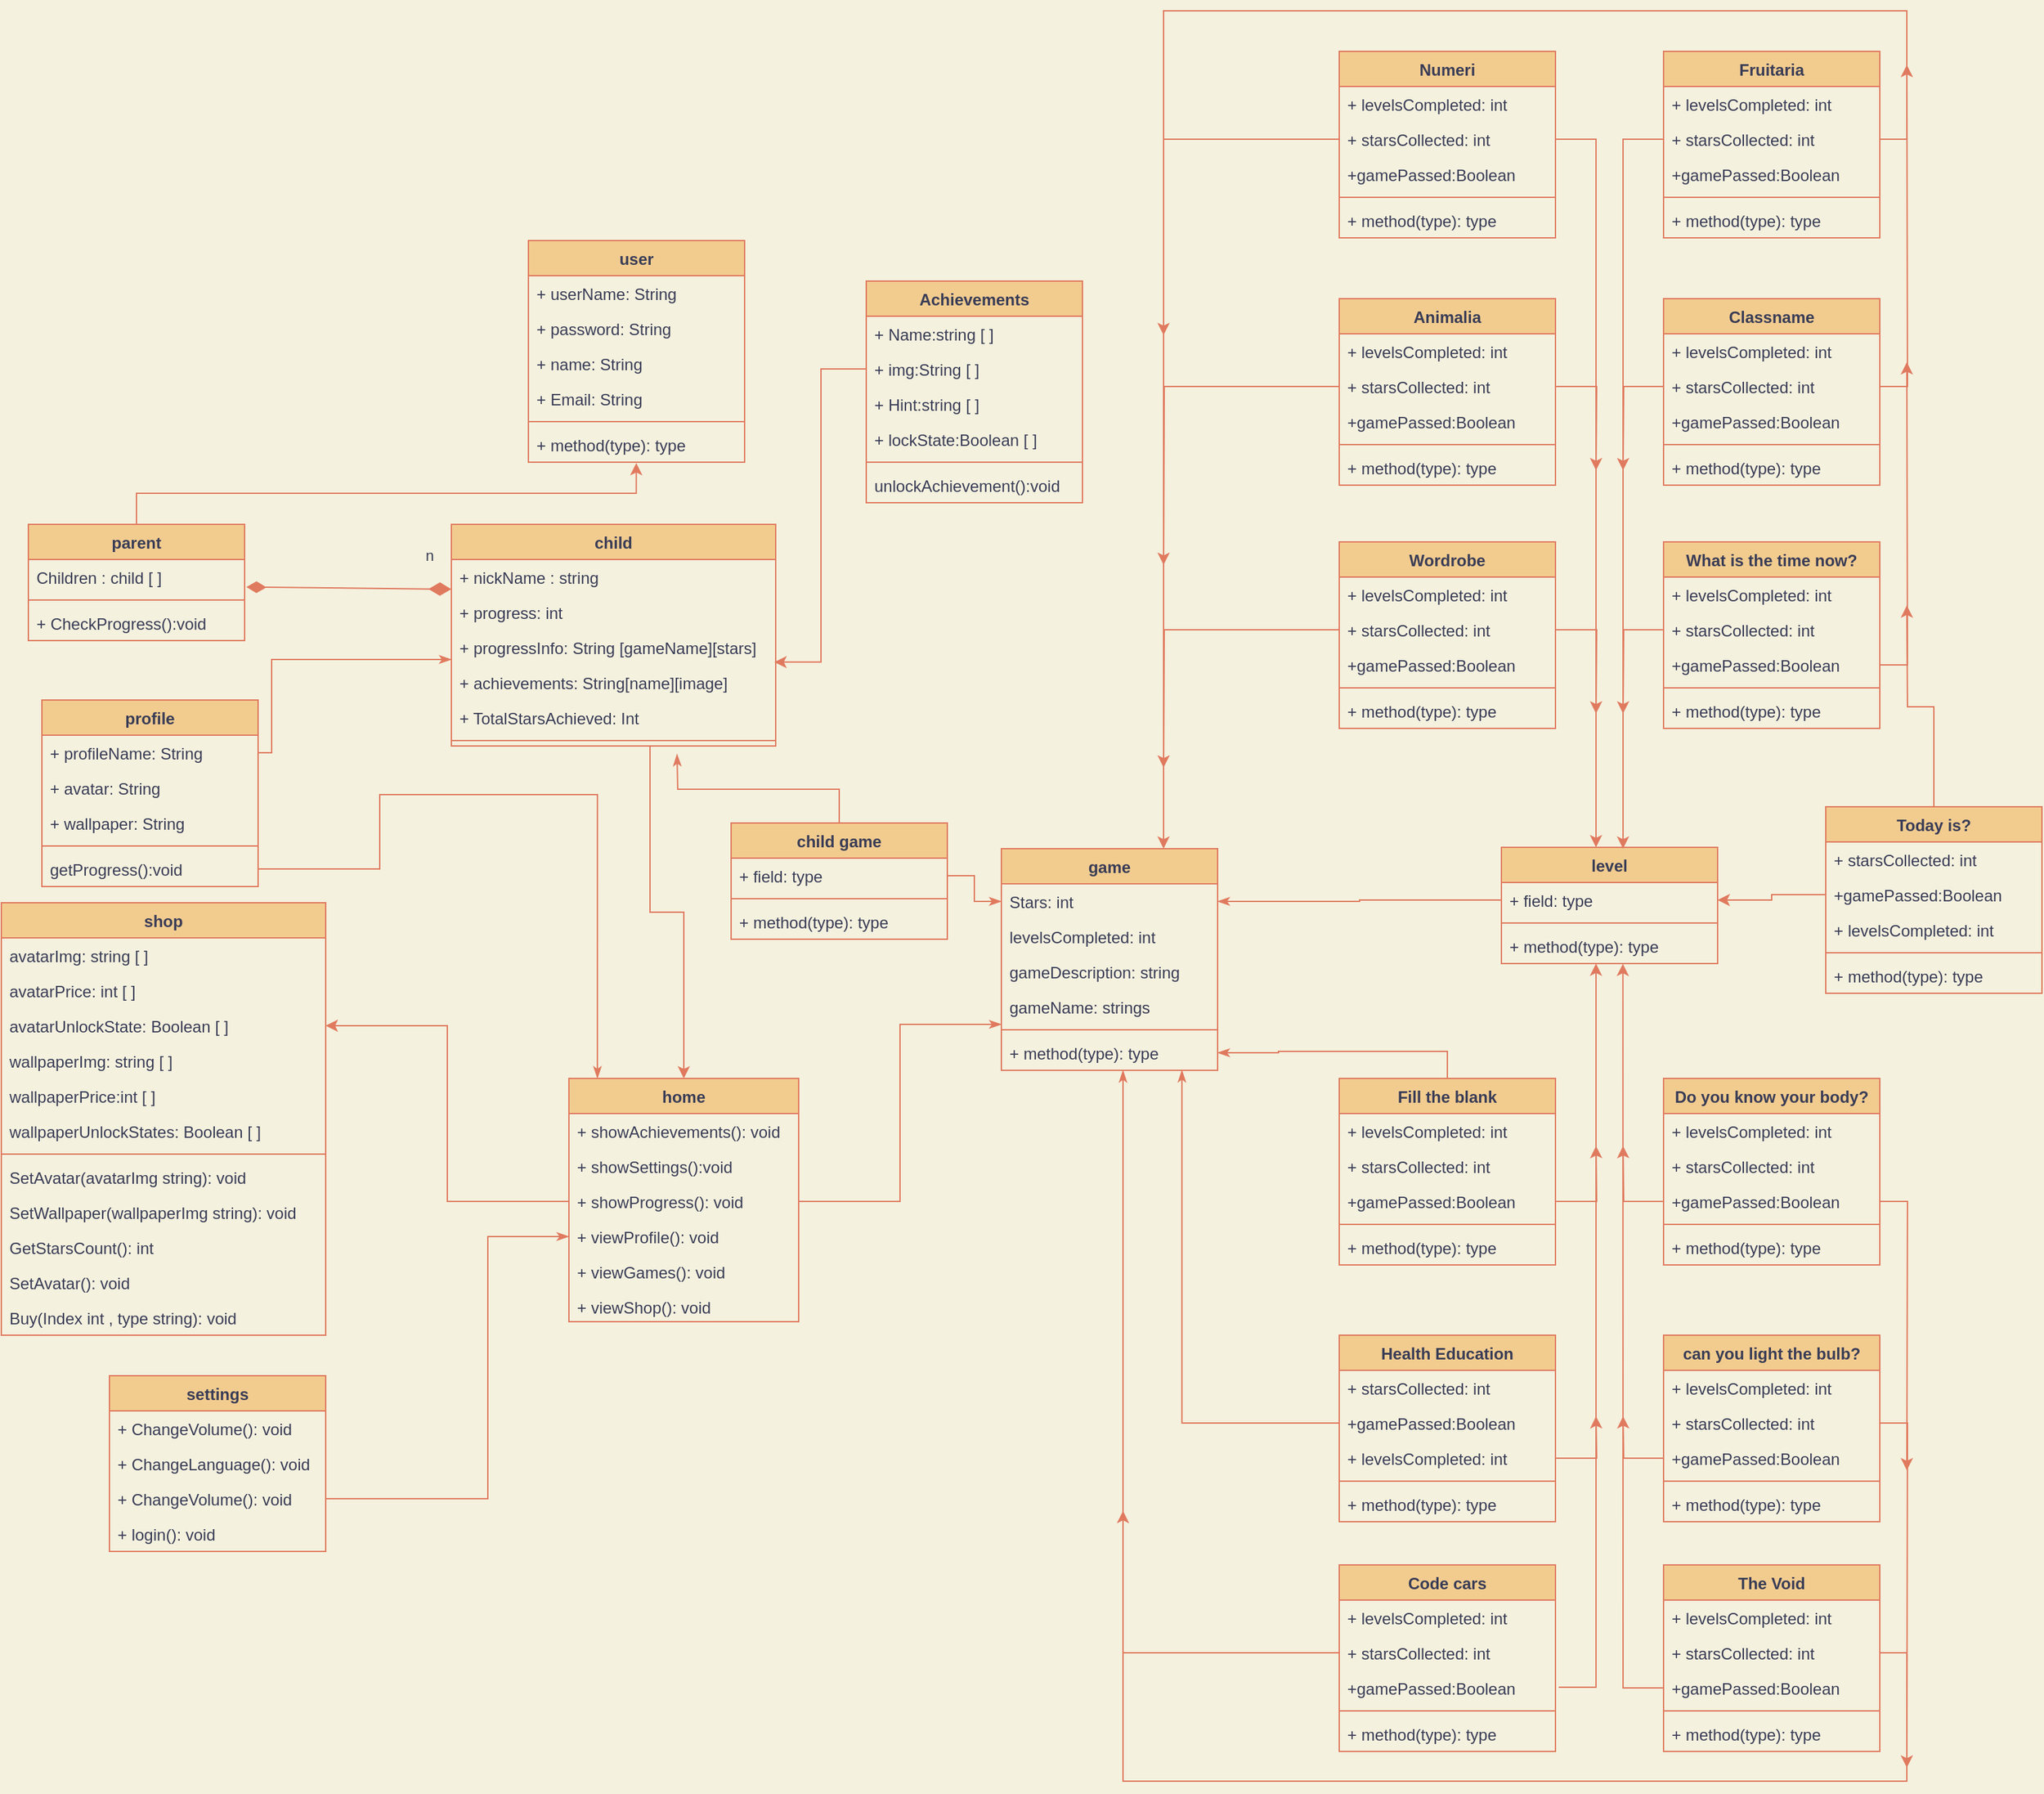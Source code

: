 <mxfile version="20.5.1" type="device"><diagram id="C5RBs43oDa-KdzZeNtuy" name="Page-1"><mxGraphModel dx="3422" dy="2632" grid="1" gridSize="10" guides="1" tooltips="1" connect="1" arrows="1" fold="1" page="1" pageScale="1" pageWidth="827" pageHeight="1169" background="#F4F1DE" math="0" shadow="0"><root><mxCell id="WIyWlLk6GJQsqaUBKTNV-0"/><mxCell id="WIyWlLk6GJQsqaUBKTNV-1" parent="WIyWlLk6GJQsqaUBKTNV-0"/><mxCell id="71pGwjElcJfVmf1t_7z7-0" value="user" style="swimlane;fontStyle=1;align=center;verticalAlign=top;childLayout=stackLayout;horizontal=1;startSize=26;horizontalStack=0;resizeParent=1;resizeParentMax=0;resizeLast=0;collapsible=1;marginBottom=0;fillColor=#F2CC8F;strokeColor=#E07A5F;fontColor=#393C56;" parent="WIyWlLk6GJQsqaUBKTNV-1" vertex="1"><mxGeometry x="310" width="160" height="164" as="geometry"><mxRectangle width="70" height="30" as="alternateBounds"/></mxGeometry></mxCell><mxCell id="71pGwjElcJfVmf1t_7z7-1" value="+ userName: String" style="text;strokeColor=none;fillColor=none;align=left;verticalAlign=top;spacingLeft=4;spacingRight=4;overflow=hidden;rotatable=0;points=[[0,0.5],[1,0.5]];portConstraint=eastwest;fontColor=#393C56;" parent="71pGwjElcJfVmf1t_7z7-0" vertex="1"><mxGeometry y="26" width="160" height="26" as="geometry"/></mxCell><mxCell id="421q6cjbBSEedLgM5g_a-58" value="+ password: String" style="text;strokeColor=none;fillColor=none;align=left;verticalAlign=top;spacingLeft=4;spacingRight=4;overflow=hidden;rotatable=0;points=[[0,0.5],[1,0.5]];portConstraint=eastwest;fontColor=#393C56;" parent="71pGwjElcJfVmf1t_7z7-0" vertex="1"><mxGeometry y="52" width="160" height="26" as="geometry"/></mxCell><mxCell id="421q6cjbBSEedLgM5g_a-60" value="+ name: String" style="text;strokeColor=none;fillColor=none;align=left;verticalAlign=top;spacingLeft=4;spacingRight=4;overflow=hidden;rotatable=0;points=[[0,0.5],[1,0.5]];portConstraint=eastwest;fontColor=#393C56;" parent="71pGwjElcJfVmf1t_7z7-0" vertex="1"><mxGeometry y="78" width="160" height="26" as="geometry"/></mxCell><mxCell id="421q6cjbBSEedLgM5g_a-63" value="+ Email: String" style="text;strokeColor=none;fillColor=none;align=left;verticalAlign=top;spacingLeft=4;spacingRight=4;overflow=hidden;rotatable=0;points=[[0,0.5],[1,0.5]];portConstraint=eastwest;fontColor=#393C56;" parent="71pGwjElcJfVmf1t_7z7-0" vertex="1"><mxGeometry y="104" width="160" height="26" as="geometry"/></mxCell><mxCell id="71pGwjElcJfVmf1t_7z7-2" value="" style="line;strokeWidth=1;fillColor=none;align=left;verticalAlign=middle;spacingTop=-1;spacingLeft=3;spacingRight=3;rotatable=0;labelPosition=right;points=[];portConstraint=eastwest;strokeColor=#E07A5F;fontColor=#393C56;labelBackgroundColor=#F4F1DE;" parent="71pGwjElcJfVmf1t_7z7-0" vertex="1"><mxGeometry y="130" width="160" height="8" as="geometry"/></mxCell><mxCell id="71pGwjElcJfVmf1t_7z7-3" value="+ method(type): type" style="text;strokeColor=none;fillColor=none;align=left;verticalAlign=top;spacingLeft=4;spacingRight=4;overflow=hidden;rotatable=0;points=[[0,0.5],[1,0.5]];portConstraint=eastwest;fontColor=#393C56;" parent="71pGwjElcJfVmf1t_7z7-0" vertex="1"><mxGeometry y="138" width="160" height="26" as="geometry"/></mxCell><mxCell id="421q6cjbBSEedLgM5g_a-74" value="" style="edgeStyle=orthogonalEdgeStyle;rounded=0;orthogonalLoop=1;jettySize=auto;html=1;endArrow=classic;endFill=1;entryX=0.499;entryY=1.024;entryDx=0;entryDy=0;entryPerimeter=0;strokeColor=#E07A5F;fontColor=#393C56;labelBackgroundColor=#F4F1DE;" parent="WIyWlLk6GJQsqaUBKTNV-1" source="71pGwjElcJfVmf1t_7z7-8" target="71pGwjElcJfVmf1t_7z7-3" edge="1"><mxGeometry relative="1" as="geometry"/></mxCell><mxCell id="71pGwjElcJfVmf1t_7z7-8" value="parent" style="swimlane;fontStyle=1;align=center;verticalAlign=top;childLayout=stackLayout;horizontal=1;startSize=26;horizontalStack=0;resizeParent=1;resizeParentMax=0;resizeLast=0;collapsible=1;marginBottom=0;fillColor=#F2CC8F;strokeColor=#E07A5F;fontColor=#393C56;" parent="WIyWlLk6GJQsqaUBKTNV-1" vertex="1"><mxGeometry x="-60" y="210" width="160" height="86" as="geometry"/></mxCell><mxCell id="71pGwjElcJfVmf1t_7z7-9" value="Children : child [ ]" style="text;strokeColor=none;fillColor=none;align=left;verticalAlign=top;spacingLeft=4;spacingRight=4;overflow=hidden;rotatable=0;points=[[0,0.5],[1,0.5]];portConstraint=eastwest;fontColor=#393C56;" parent="71pGwjElcJfVmf1t_7z7-8" vertex="1"><mxGeometry y="26" width="160" height="26" as="geometry"/></mxCell><mxCell id="71pGwjElcJfVmf1t_7z7-10" value="" style="line;strokeWidth=1;fillColor=none;align=left;verticalAlign=middle;spacingTop=-1;spacingLeft=3;spacingRight=3;rotatable=0;labelPosition=right;points=[];portConstraint=eastwest;strokeColor=#E07A5F;fontColor=#393C56;labelBackgroundColor=#F4F1DE;" parent="71pGwjElcJfVmf1t_7z7-8" vertex="1"><mxGeometry y="52" width="160" height="8" as="geometry"/></mxCell><mxCell id="71pGwjElcJfVmf1t_7z7-11" value="+ CheckProgress():void" style="text;strokeColor=none;fillColor=none;align=left;verticalAlign=top;spacingLeft=4;spacingRight=4;overflow=hidden;rotatable=0;points=[[0,0.5],[1,0.5]];portConstraint=eastwest;fontColor=#393C56;" parent="71pGwjElcJfVmf1t_7z7-8" vertex="1"><mxGeometry y="60" width="160" height="26" as="geometry"/></mxCell><mxCell id="71pGwjElcJfVmf1t_7z7-12" value="shop" style="swimlane;fontStyle=1;align=center;verticalAlign=top;childLayout=stackLayout;horizontal=1;startSize=26;horizontalStack=0;resizeParent=1;resizeParentMax=0;resizeLast=0;collapsible=1;marginBottom=0;fillColor=#F2CC8F;strokeColor=#E07A5F;fontColor=#393C56;" parent="WIyWlLk6GJQsqaUBKTNV-1" vertex="1"><mxGeometry x="-80" y="490" width="240" height="320" as="geometry"/></mxCell><mxCell id="71pGwjElcJfVmf1t_7z7-13" value="avatarImg: string [ ]" style="text;strokeColor=none;fillColor=none;align=left;verticalAlign=top;spacingLeft=4;spacingRight=4;overflow=hidden;rotatable=0;points=[[0,0.5],[1,0.5]];portConstraint=eastwest;fontColor=#393C56;" parent="71pGwjElcJfVmf1t_7z7-12" vertex="1"><mxGeometry y="26" width="240" height="26" as="geometry"/></mxCell><mxCell id="421q6cjbBSEedLgM5g_a-106" value="avatarPrice: int [ ]" style="text;strokeColor=none;fillColor=none;align=left;verticalAlign=top;spacingLeft=4;spacingRight=4;overflow=hidden;rotatable=0;points=[[0,0.5],[1,0.5]];portConstraint=eastwest;fontColor=#393C56;" parent="71pGwjElcJfVmf1t_7z7-12" vertex="1"><mxGeometry y="52" width="240" height="26" as="geometry"/></mxCell><mxCell id="421q6cjbBSEedLgM5g_a-108" value="avatarUnlockState: Boolean [ ]" style="text;strokeColor=none;fillColor=none;align=left;verticalAlign=top;spacingLeft=4;spacingRight=4;overflow=hidden;rotatable=0;points=[[0,0.5],[1,0.5]];portConstraint=eastwest;fontColor=#393C56;" parent="71pGwjElcJfVmf1t_7z7-12" vertex="1"><mxGeometry y="78" width="240" height="26" as="geometry"/></mxCell><mxCell id="421q6cjbBSEedLgM5g_a-109" value="wallpaperImg: string [ ]" style="text;strokeColor=none;fillColor=none;align=left;verticalAlign=top;spacingLeft=4;spacingRight=4;overflow=hidden;rotatable=0;points=[[0,0.5],[1,0.5]];portConstraint=eastwest;fontColor=#393C56;" parent="71pGwjElcJfVmf1t_7z7-12" vertex="1"><mxGeometry y="104" width="240" height="26" as="geometry"/></mxCell><mxCell id="421q6cjbBSEedLgM5g_a-107" value="wallpaperPrice:int [ ]" style="text;strokeColor=none;fillColor=none;align=left;verticalAlign=top;spacingLeft=4;spacingRight=4;overflow=hidden;rotatable=0;points=[[0,0.5],[1,0.5]];portConstraint=eastwest;fontColor=#393C56;" parent="71pGwjElcJfVmf1t_7z7-12" vertex="1"><mxGeometry y="130" width="240" height="26" as="geometry"/></mxCell><mxCell id="421q6cjbBSEedLgM5g_a-110" value="wallpaperUnlockStates: Boolean [ ]" style="text;strokeColor=none;fillColor=none;align=left;verticalAlign=top;spacingLeft=4;spacingRight=4;overflow=hidden;rotatable=0;points=[[0,0.5],[1,0.5]];portConstraint=eastwest;fontColor=#393C56;" parent="71pGwjElcJfVmf1t_7z7-12" vertex="1"><mxGeometry y="156" width="240" height="26" as="geometry"/></mxCell><mxCell id="71pGwjElcJfVmf1t_7z7-14" value="" style="line;strokeWidth=1;fillColor=none;align=left;verticalAlign=middle;spacingTop=-1;spacingLeft=3;spacingRight=3;rotatable=0;labelPosition=right;points=[];portConstraint=eastwest;strokeColor=#E07A5F;fontColor=#393C56;labelBackgroundColor=#F4F1DE;" parent="71pGwjElcJfVmf1t_7z7-12" vertex="1"><mxGeometry y="182" width="240" height="8" as="geometry"/></mxCell><mxCell id="71pGwjElcJfVmf1t_7z7-15" value="SetAvatar(avatarImg string): void" style="text;strokeColor=none;fillColor=none;align=left;verticalAlign=top;spacingLeft=4;spacingRight=4;overflow=hidden;rotatable=0;points=[[0,0.5],[1,0.5]];portConstraint=eastwest;fontColor=#393C56;" parent="71pGwjElcJfVmf1t_7z7-12" vertex="1"><mxGeometry y="190" width="240" height="26" as="geometry"/></mxCell><mxCell id="421q6cjbBSEedLgM5g_a-114" value="SetWallpaper(wallpaperImg string): void" style="text;strokeColor=none;fillColor=none;align=left;verticalAlign=top;spacingLeft=4;spacingRight=4;overflow=hidden;rotatable=0;points=[[0,0.5],[1,0.5]];portConstraint=eastwest;fontColor=#393C56;" parent="71pGwjElcJfVmf1t_7z7-12" vertex="1"><mxGeometry y="216" width="240" height="26" as="geometry"/></mxCell><mxCell id="421q6cjbBSEedLgM5g_a-115" value="GetStarsCount(): int" style="text;strokeColor=none;fillColor=none;align=left;verticalAlign=top;spacingLeft=4;spacingRight=4;overflow=hidden;rotatable=0;points=[[0,0.5],[1,0.5]];portConstraint=eastwest;fontColor=#393C56;" parent="71pGwjElcJfVmf1t_7z7-12" vertex="1"><mxGeometry y="242" width="240" height="26" as="geometry"/></mxCell><mxCell id="421q6cjbBSEedLgM5g_a-113" value="SetAvatar(): void" style="text;strokeColor=none;fillColor=none;align=left;verticalAlign=top;spacingLeft=4;spacingRight=4;overflow=hidden;rotatable=0;points=[[0,0.5],[1,0.5]];portConstraint=eastwest;fontColor=#393C56;" parent="71pGwjElcJfVmf1t_7z7-12" vertex="1"><mxGeometry y="268" width="240" height="26" as="geometry"/></mxCell><mxCell id="421q6cjbBSEedLgM5g_a-116" value="Buy(Index int , type string): void" style="text;strokeColor=none;fillColor=none;align=left;verticalAlign=top;spacingLeft=4;spacingRight=4;overflow=hidden;rotatable=0;points=[[0,0.5],[1,0.5]];portConstraint=eastwest;fontColor=#393C56;" parent="71pGwjElcJfVmf1t_7z7-12" vertex="1"><mxGeometry y="294" width="240" height="26" as="geometry"/></mxCell><mxCell id="71pGwjElcJfVmf1t_7z7-16" value="game" style="swimlane;fontStyle=1;align=center;verticalAlign=top;childLayout=stackLayout;horizontal=1;startSize=26;horizontalStack=0;resizeParent=1;resizeParentMax=0;resizeLast=0;collapsible=1;marginBottom=0;fillColor=#F2CC8F;strokeColor=#E07A5F;fontColor=#393C56;" parent="WIyWlLk6GJQsqaUBKTNV-1" vertex="1"><mxGeometry x="660" y="450" width="160" height="164" as="geometry"/></mxCell><mxCell id="421q6cjbBSEedLgM5g_a-144" value="Stars: int" style="text;strokeColor=none;fillColor=none;align=left;verticalAlign=top;spacingLeft=4;spacingRight=4;overflow=hidden;rotatable=0;points=[[0,0.5],[1,0.5]];portConstraint=eastwest;fontColor=#393C56;" parent="71pGwjElcJfVmf1t_7z7-16" vertex="1"><mxGeometry y="26" width="160" height="26" as="geometry"/></mxCell><mxCell id="421q6cjbBSEedLgM5g_a-147" value="levelsCompleted: int" style="text;strokeColor=none;fillColor=none;align=left;verticalAlign=top;spacingLeft=4;spacingRight=4;overflow=hidden;rotatable=0;points=[[0,0.5],[1,0.5]];portConstraint=eastwest;fontColor=#393C56;" parent="71pGwjElcJfVmf1t_7z7-16" vertex="1"><mxGeometry y="52" width="160" height="26" as="geometry"/></mxCell><mxCell id="421q6cjbBSEedLgM5g_a-146" value="gameDescription: string" style="text;strokeColor=none;fillColor=none;align=left;verticalAlign=top;spacingLeft=4;spacingRight=4;overflow=hidden;rotatable=0;points=[[0,0.5],[1,0.5]];portConstraint=eastwest;fontColor=#393C56;" parent="71pGwjElcJfVmf1t_7z7-16" vertex="1"><mxGeometry y="78" width="160" height="26" as="geometry"/></mxCell><mxCell id="71pGwjElcJfVmf1t_7z7-17" value="gameName: strings" style="text;strokeColor=none;fillColor=none;align=left;verticalAlign=top;spacingLeft=4;spacingRight=4;overflow=hidden;rotatable=0;points=[[0,0.5],[1,0.5]];portConstraint=eastwest;fontColor=#393C56;" parent="71pGwjElcJfVmf1t_7z7-16" vertex="1"><mxGeometry y="104" width="160" height="26" as="geometry"/></mxCell><mxCell id="71pGwjElcJfVmf1t_7z7-18" value="" style="line;strokeWidth=1;fillColor=none;align=left;verticalAlign=middle;spacingTop=-1;spacingLeft=3;spacingRight=3;rotatable=0;labelPosition=right;points=[];portConstraint=eastwest;strokeColor=#E07A5F;fontColor=#393C56;labelBackgroundColor=#F4F1DE;" parent="71pGwjElcJfVmf1t_7z7-16" vertex="1"><mxGeometry y="130" width="160" height="8" as="geometry"/></mxCell><mxCell id="71pGwjElcJfVmf1t_7z7-19" value="+ method(type): type" style="text;strokeColor=none;fillColor=none;align=left;verticalAlign=top;spacingLeft=4;spacingRight=4;overflow=hidden;rotatable=0;points=[[0,0.5],[1,0.5]];portConstraint=eastwest;fontColor=#393C56;" parent="71pGwjElcJfVmf1t_7z7-16" vertex="1"><mxGeometry y="138" width="160" height="26" as="geometry"/></mxCell><mxCell id="H7u182iFlmBfZy0XboD5-1" style="edgeStyle=orthogonalEdgeStyle;rounded=0;orthogonalLoop=1;jettySize=auto;html=1;labelBackgroundColor=#F4F1DE;strokeColor=#E07A5F;fontColor=#393C56;entryX=0.5;entryY=0;entryDx=0;entryDy=0;" parent="WIyWlLk6GJQsqaUBKTNV-1" source="71pGwjElcJfVmf1t_7z7-24" edge="1" target="71pGwjElcJfVmf1t_7z7-44"><mxGeometry relative="1" as="geometry"><mxPoint x="439" y="460" as="targetPoint"/><Array as="points"><mxPoint x="400" y="497"/><mxPoint x="425" y="497"/></Array></mxGeometry></mxCell><mxCell id="71pGwjElcJfVmf1t_7z7-24" value="child" style="swimlane;fontStyle=1;align=center;verticalAlign=top;childLayout=stackLayout;horizontal=1;startSize=26;horizontalStack=0;resizeParent=1;resizeParentMax=0;resizeLast=0;collapsible=1;marginBottom=0;fillColor=#F2CC8F;strokeColor=#E07A5F;fontColor=#393C56;" parent="WIyWlLk6GJQsqaUBKTNV-1" vertex="1"><mxGeometry x="253" y="210" width="240" height="164" as="geometry"/></mxCell><mxCell id="71pGwjElcJfVmf1t_7z7-25" value="+ nickName : string" style="text;strokeColor=none;fillColor=none;align=left;verticalAlign=top;spacingLeft=4;spacingRight=4;overflow=hidden;rotatable=0;points=[[0,0.5],[1,0.5]];portConstraint=eastwest;fontColor=#393C56;" parent="71pGwjElcJfVmf1t_7z7-24" vertex="1"><mxGeometry y="26" width="240" height="26" as="geometry"/></mxCell><mxCell id="421q6cjbBSEedLgM5g_a-84" value="+ progress: int" style="text;strokeColor=none;fillColor=none;align=left;verticalAlign=top;spacingLeft=4;spacingRight=4;overflow=hidden;rotatable=0;points=[[0,0.5],[1,0.5]];portConstraint=eastwest;fontColor=#393C56;" parent="71pGwjElcJfVmf1t_7z7-24" vertex="1"><mxGeometry y="52" width="240" height="26" as="geometry"/></mxCell><mxCell id="421q6cjbBSEedLgM5g_a-67" value="+ progressInfo: String [gameName][stars]" style="text;strokeColor=none;fillColor=none;align=left;verticalAlign=top;spacingLeft=4;spacingRight=4;overflow=hidden;rotatable=0;points=[[0,0.5],[1,0.5]];portConstraint=eastwest;fontColor=#393C56;" parent="71pGwjElcJfVmf1t_7z7-24" vertex="1"><mxGeometry y="78" width="240" height="26" as="geometry"/></mxCell><mxCell id="71pGwjElcJfVmf1t_7z7-5" value="+ achievements: String[name][image]" style="text;strokeColor=none;fillColor=none;align=left;verticalAlign=top;spacingLeft=4;spacingRight=4;overflow=hidden;rotatable=0;points=[[0,0.5],[1,0.5]];portConstraint=eastwest;fontColor=#393C56;" parent="71pGwjElcJfVmf1t_7z7-24" vertex="1"><mxGeometry y="104" width="240" height="26" as="geometry"/></mxCell><mxCell id="421q6cjbBSEedLgM5g_a-112" value="+ TotalStarsAchieved: Int" style="text;strokeColor=none;fillColor=none;align=left;verticalAlign=top;spacingLeft=4;spacingRight=4;overflow=hidden;rotatable=0;points=[[0,0.5],[1,0.5]];portConstraint=eastwest;fontColor=#393C56;" parent="71pGwjElcJfVmf1t_7z7-24" vertex="1"><mxGeometry y="130" width="240" height="26" as="geometry"/></mxCell><mxCell id="71pGwjElcJfVmf1t_7z7-26" value="" style="line;strokeWidth=1;fillColor=none;align=left;verticalAlign=middle;spacingTop=-1;spacingLeft=3;spacingRight=3;rotatable=0;labelPosition=right;points=[];portConstraint=eastwest;strokeColor=#E07A5F;fontColor=#393C56;labelBackgroundColor=#F4F1DE;" parent="71pGwjElcJfVmf1t_7z7-24" vertex="1"><mxGeometry y="156" width="240" height="8" as="geometry"/></mxCell><mxCell id="71pGwjElcJfVmf1t_7z7-28" value="settings" style="swimlane;fontStyle=1;align=center;verticalAlign=top;childLayout=stackLayout;horizontal=1;startSize=26;horizontalStack=0;resizeParent=1;resizeParentMax=0;resizeLast=0;collapsible=1;marginBottom=0;fillColor=#F2CC8F;strokeColor=#E07A5F;fontColor=#393C56;" parent="WIyWlLk6GJQsqaUBKTNV-1" vertex="1"><mxGeometry y="840" width="160" height="130" as="geometry"/></mxCell><mxCell id="71pGwjElcJfVmf1t_7z7-31" value="+ ChangeVolume(): void" style="text;strokeColor=none;fillColor=none;align=left;verticalAlign=top;spacingLeft=4;spacingRight=4;overflow=hidden;rotatable=0;points=[[0,0.5],[1,0.5]];portConstraint=eastwest;fontColor=#393C56;" parent="71pGwjElcJfVmf1t_7z7-28" vertex="1"><mxGeometry y="26" width="160" height="26" as="geometry"/></mxCell><mxCell id="421q6cjbBSEedLgM5g_a-98" value="+ ChangeLanguage(): void" style="text;strokeColor=none;fillColor=none;align=left;verticalAlign=top;spacingLeft=4;spacingRight=4;overflow=hidden;rotatable=0;points=[[0,0.5],[1,0.5]];portConstraint=eastwest;fontColor=#393C56;" parent="71pGwjElcJfVmf1t_7z7-28" vertex="1"><mxGeometry y="52" width="160" height="26" as="geometry"/></mxCell><mxCell id="421q6cjbBSEedLgM5g_a-100" value="+ ChangeVolume(): void" style="text;strokeColor=none;fillColor=none;align=left;verticalAlign=top;spacingLeft=4;spacingRight=4;overflow=hidden;rotatable=0;points=[[0,0.5],[1,0.5]];portConstraint=eastwest;fontColor=#393C56;" parent="71pGwjElcJfVmf1t_7z7-28" vertex="1"><mxGeometry y="78" width="160" height="26" as="geometry"/></mxCell><mxCell id="421q6cjbBSEedLgM5g_a-99" value="+ login(): void" style="text;strokeColor=none;fillColor=none;align=left;verticalAlign=top;spacingLeft=4;spacingRight=4;overflow=hidden;rotatable=0;points=[[0,0.5],[1,0.5]];portConstraint=eastwest;fontColor=#393C56;" parent="71pGwjElcJfVmf1t_7z7-28" vertex="1"><mxGeometry y="104" width="160" height="26" as="geometry"/></mxCell><mxCell id="71pGwjElcJfVmf1t_7z7-44" value="home" style="swimlane;fontStyle=1;align=center;verticalAlign=top;childLayout=stackLayout;horizontal=1;startSize=26;horizontalStack=0;resizeParent=1;resizeParentMax=0;resizeLast=0;collapsible=1;marginBottom=0;fillColor=#F2CC8F;strokeColor=#E07A5F;fontColor=#393C56;" parent="WIyWlLk6GJQsqaUBKTNV-1" vertex="1"><mxGeometry x="340" y="620" width="170" height="180" as="geometry"/></mxCell><mxCell id="71pGwjElcJfVmf1t_7z7-47" value="+ showAchievements(): void" style="text;strokeColor=none;fillColor=none;align=left;verticalAlign=top;spacingLeft=4;spacingRight=4;overflow=hidden;rotatable=0;points=[[0,0.5],[1,0.5]];portConstraint=eastwest;fontColor=#393C56;" parent="71pGwjElcJfVmf1t_7z7-44" vertex="1"><mxGeometry y="26" width="170" height="26" as="geometry"/></mxCell><mxCell id="421q6cjbBSEedLgM5g_a-102" value="+ showSettings():void" style="text;strokeColor=none;fillColor=none;align=left;verticalAlign=top;spacingLeft=4;spacingRight=4;overflow=hidden;rotatable=0;points=[[0,0.5],[1,0.5]];portConstraint=eastwest;fontColor=#393C56;" parent="71pGwjElcJfVmf1t_7z7-44" vertex="1"><mxGeometry y="52" width="170" height="26" as="geometry"/></mxCell><mxCell id="421q6cjbBSEedLgM5g_a-104" value="+ showProgress(): void" style="text;strokeColor=none;fillColor=none;align=left;verticalAlign=top;spacingLeft=4;spacingRight=4;overflow=hidden;rotatable=0;points=[[0,0.5],[1,0.5]];portConstraint=eastwest;fontColor=#393C56;" parent="71pGwjElcJfVmf1t_7z7-44" vertex="1"><mxGeometry y="78" width="170" height="26" as="geometry"/></mxCell><mxCell id="421q6cjbBSEedLgM5g_a-103" value="+ viewProfile(): void" style="text;strokeColor=none;fillColor=none;align=left;verticalAlign=top;spacingLeft=4;spacingRight=4;overflow=hidden;rotatable=0;points=[[0,0.5],[1,0.5]];portConstraint=eastwest;fontColor=#393C56;" parent="71pGwjElcJfVmf1t_7z7-44" vertex="1"><mxGeometry y="104" width="170" height="26" as="geometry"/></mxCell><mxCell id="421q6cjbBSEedLgM5g_a-101" value="+ viewGames(): void" style="text;strokeColor=none;fillColor=none;align=left;verticalAlign=top;spacingLeft=4;spacingRight=4;overflow=hidden;rotatable=0;points=[[0,0.5],[1,0.5]];portConstraint=eastwest;fontColor=#393C56;" parent="71pGwjElcJfVmf1t_7z7-44" vertex="1"><mxGeometry y="130" width="170" height="26" as="geometry"/></mxCell><mxCell id="421q6cjbBSEedLgM5g_a-105" value="+ viewShop(): void" style="text;strokeColor=none;fillColor=none;align=left;verticalAlign=top;spacingLeft=4;spacingRight=4;overflow=hidden;rotatable=0;points=[[0,0.5],[1,0.5]];portConstraint=eastwest;fontColor=#393C56;" parent="71pGwjElcJfVmf1t_7z7-44" vertex="1"><mxGeometry y="156" width="170" height="24" as="geometry"/></mxCell><mxCell id="421q6cjbBSEedLgM5g_a-0" value="Numeri" style="swimlane;fontStyle=1;align=center;verticalAlign=top;childLayout=stackLayout;horizontal=1;startSize=26;horizontalStack=0;resizeParent=1;resizeParentMax=0;resizeLast=0;collapsible=1;marginBottom=0;fillColor=#F2CC8F;strokeColor=#E07A5F;fontColor=#393C56;" parent="WIyWlLk6GJQsqaUBKTNV-1" vertex="1"><mxGeometry x="910" y="-140" width="160" height="138" as="geometry"/></mxCell><mxCell id="421q6cjbBSEedLgM5g_a-1" value="+ levelsCompleted: int" style="text;strokeColor=none;fillColor=none;align=left;verticalAlign=top;spacingLeft=4;spacingRight=4;overflow=hidden;rotatable=0;points=[[0,0.5],[1,0.5]];portConstraint=eastwest;fontColor=#393C56;" parent="421q6cjbBSEedLgM5g_a-0" vertex="1"><mxGeometry y="26" width="160" height="26" as="geometry"/></mxCell><mxCell id="421q6cjbBSEedLgM5g_a-117" value="+ starsCollected: int" style="text;strokeColor=none;fillColor=none;align=left;verticalAlign=top;spacingLeft=4;spacingRight=4;overflow=hidden;rotatable=0;points=[[0,0.5],[1,0.5]];portConstraint=eastwest;fontColor=#393C56;" parent="421q6cjbBSEedLgM5g_a-0" vertex="1"><mxGeometry y="52" width="160" height="26" as="geometry"/></mxCell><mxCell id="421q6cjbBSEedLgM5g_a-149" value="+gamePassed:Boolean" style="text;strokeColor=none;fillColor=none;align=left;verticalAlign=top;spacingLeft=4;spacingRight=4;overflow=hidden;rotatable=0;points=[[0,0.5],[1,0.5]];portConstraint=eastwest;fontColor=#393C56;" parent="421q6cjbBSEedLgM5g_a-0" vertex="1"><mxGeometry y="78" width="160" height="26" as="geometry"/></mxCell><mxCell id="421q6cjbBSEedLgM5g_a-2" value="" style="line;strokeWidth=1;fillColor=none;align=left;verticalAlign=middle;spacingTop=-1;spacingLeft=3;spacingRight=3;rotatable=0;labelPosition=right;points=[];portConstraint=eastwest;strokeColor=#E07A5F;fontColor=#393C56;labelBackgroundColor=#F4F1DE;" parent="421q6cjbBSEedLgM5g_a-0" vertex="1"><mxGeometry y="104" width="160" height="8" as="geometry"/></mxCell><mxCell id="421q6cjbBSEedLgM5g_a-3" value="+ method(type): type" style="text;strokeColor=none;fillColor=none;align=left;verticalAlign=top;spacingLeft=4;spacingRight=4;overflow=hidden;rotatable=0;points=[[0,0.5],[1,0.5]];portConstraint=eastwest;fontColor=#393C56;" parent="421q6cjbBSEedLgM5g_a-0" vertex="1"><mxGeometry y="112" width="160" height="26" as="geometry"/></mxCell><mxCell id="421q6cjbBSEedLgM5g_a-4" value="Wordrobe" style="swimlane;fontStyle=1;align=center;verticalAlign=top;childLayout=stackLayout;horizontal=1;startSize=26;horizontalStack=0;resizeParent=1;resizeParentMax=0;resizeLast=0;collapsible=1;marginBottom=0;fillColor=#F2CC8F;strokeColor=#E07A5F;fontColor=#393C56;" parent="WIyWlLk6GJQsqaUBKTNV-1" vertex="1"><mxGeometry x="910" y="223" width="160" height="138" as="geometry"/></mxCell><mxCell id="421q6cjbBSEedLgM5g_a-118" value="+ levelsCompleted: int" style="text;strokeColor=none;fillColor=none;align=left;verticalAlign=top;spacingLeft=4;spacingRight=4;overflow=hidden;rotatable=0;points=[[0,0.5],[1,0.5]];portConstraint=eastwest;fontColor=#393C56;" parent="421q6cjbBSEedLgM5g_a-4" vertex="1"><mxGeometry y="26" width="160" height="26" as="geometry"/></mxCell><mxCell id="421q6cjbBSEedLgM5g_a-119" value="+ starsCollected: int" style="text;strokeColor=none;fillColor=none;align=left;verticalAlign=top;spacingLeft=4;spacingRight=4;overflow=hidden;rotatable=0;points=[[0,0.5],[1,0.5]];portConstraint=eastwest;fontColor=#393C56;" parent="421q6cjbBSEedLgM5g_a-4" vertex="1"><mxGeometry y="52" width="160" height="26" as="geometry"/></mxCell><mxCell id="421q6cjbBSEedLgM5g_a-150" value="+gamePassed:Boolean" style="text;strokeColor=none;fillColor=none;align=left;verticalAlign=top;spacingLeft=4;spacingRight=4;overflow=hidden;rotatable=0;points=[[0,0.5],[1,0.5]];portConstraint=eastwest;fontColor=#393C56;" parent="421q6cjbBSEedLgM5g_a-4" vertex="1"><mxGeometry y="78" width="160" height="26" as="geometry"/></mxCell><mxCell id="421q6cjbBSEedLgM5g_a-6" value="" style="line;strokeWidth=1;fillColor=none;align=left;verticalAlign=middle;spacingTop=-1;spacingLeft=3;spacingRight=3;rotatable=0;labelPosition=right;points=[];portConstraint=eastwest;strokeColor=#E07A5F;fontColor=#393C56;labelBackgroundColor=#F4F1DE;" parent="421q6cjbBSEedLgM5g_a-4" vertex="1"><mxGeometry y="104" width="160" height="8" as="geometry"/></mxCell><mxCell id="421q6cjbBSEedLgM5g_a-7" value="+ method(type): type" style="text;strokeColor=none;fillColor=none;align=left;verticalAlign=top;spacingLeft=4;spacingRight=4;overflow=hidden;rotatable=0;points=[[0,0.5],[1,0.5]];portConstraint=eastwest;fontColor=#393C56;" parent="421q6cjbBSEedLgM5g_a-4" vertex="1"><mxGeometry y="112" width="160" height="26" as="geometry"/></mxCell><mxCell id="421q6cjbBSEedLgM5g_a-9" value="Fruitaria" style="swimlane;fontStyle=1;align=center;verticalAlign=top;childLayout=stackLayout;horizontal=1;startSize=26;horizontalStack=0;resizeParent=1;resizeParentMax=0;resizeLast=0;collapsible=1;marginBottom=0;fillColor=#F2CC8F;strokeColor=#E07A5F;fontColor=#393C56;" parent="WIyWlLk6GJQsqaUBKTNV-1" vertex="1"><mxGeometry x="1150" y="-140" width="160" height="138" as="geometry"/></mxCell><mxCell id="421q6cjbBSEedLgM5g_a-124" value="+ levelsCompleted: int" style="text;strokeColor=none;fillColor=none;align=left;verticalAlign=top;spacingLeft=4;spacingRight=4;overflow=hidden;rotatable=0;points=[[0,0.5],[1,0.5]];portConstraint=eastwest;fontColor=#393C56;" parent="421q6cjbBSEedLgM5g_a-9" vertex="1"><mxGeometry y="26" width="160" height="26" as="geometry"/></mxCell><mxCell id="421q6cjbBSEedLgM5g_a-125" value="+ starsCollected: int" style="text;strokeColor=none;fillColor=none;align=left;verticalAlign=top;spacingLeft=4;spacingRight=4;overflow=hidden;rotatable=0;points=[[0,0.5],[1,0.5]];portConstraint=eastwest;fontColor=#393C56;" parent="421q6cjbBSEedLgM5g_a-9" vertex="1"><mxGeometry y="52" width="160" height="26" as="geometry"/></mxCell><mxCell id="421q6cjbBSEedLgM5g_a-151" value="+gamePassed:Boolean" style="text;strokeColor=none;fillColor=none;align=left;verticalAlign=top;spacingLeft=4;spacingRight=4;overflow=hidden;rotatable=0;points=[[0,0.5],[1,0.5]];portConstraint=eastwest;fontColor=#393C56;" parent="421q6cjbBSEedLgM5g_a-9" vertex="1"><mxGeometry y="78" width="160" height="26" as="geometry"/></mxCell><mxCell id="421q6cjbBSEedLgM5g_a-11" value="" style="line;strokeWidth=1;fillColor=none;align=left;verticalAlign=middle;spacingTop=-1;spacingLeft=3;spacingRight=3;rotatable=0;labelPosition=right;points=[];portConstraint=eastwest;strokeColor=#E07A5F;fontColor=#393C56;labelBackgroundColor=#F4F1DE;" parent="421q6cjbBSEedLgM5g_a-9" vertex="1"><mxGeometry y="104" width="160" height="8" as="geometry"/></mxCell><mxCell id="421q6cjbBSEedLgM5g_a-12" value="+ method(type): type" style="text;strokeColor=none;fillColor=none;align=left;verticalAlign=top;spacingLeft=4;spacingRight=4;overflow=hidden;rotatable=0;points=[[0,0.5],[1,0.5]];portConstraint=eastwest;fontColor=#393C56;" parent="421q6cjbBSEedLgM5g_a-9" vertex="1"><mxGeometry y="112" width="160" height="26" as="geometry"/></mxCell><mxCell id="421q6cjbBSEedLgM5g_a-13" value="Classname" style="swimlane;fontStyle=1;align=center;verticalAlign=top;childLayout=stackLayout;horizontal=1;startSize=26;horizontalStack=0;resizeParent=1;resizeParentMax=0;resizeLast=0;collapsible=1;marginBottom=0;fillColor=#F2CC8F;strokeColor=#E07A5F;fontColor=#393C56;" parent="WIyWlLk6GJQsqaUBKTNV-1" vertex="1"><mxGeometry x="1150" y="43" width="160" height="138" as="geometry"/></mxCell><mxCell id="421q6cjbBSEedLgM5g_a-122" value="+ levelsCompleted: int" style="text;strokeColor=none;fillColor=none;align=left;verticalAlign=top;spacingLeft=4;spacingRight=4;overflow=hidden;rotatable=0;points=[[0,0.5],[1,0.5]];portConstraint=eastwest;fontColor=#393C56;" parent="421q6cjbBSEedLgM5g_a-13" vertex="1"><mxGeometry y="26" width="160" height="26" as="geometry"/></mxCell><mxCell id="421q6cjbBSEedLgM5g_a-123" value="+ starsCollected: int" style="text;strokeColor=none;fillColor=none;align=left;verticalAlign=top;spacingLeft=4;spacingRight=4;overflow=hidden;rotatable=0;points=[[0,0.5],[1,0.5]];portConstraint=eastwest;fontColor=#393C56;" parent="421q6cjbBSEedLgM5g_a-13" vertex="1"><mxGeometry y="52" width="160" height="26" as="geometry"/></mxCell><mxCell id="421q6cjbBSEedLgM5g_a-152" value="+gamePassed:Boolean" style="text;strokeColor=none;fillColor=none;align=left;verticalAlign=top;spacingLeft=4;spacingRight=4;overflow=hidden;rotatable=0;points=[[0,0.5],[1,0.5]];portConstraint=eastwest;fontColor=#393C56;" parent="421q6cjbBSEedLgM5g_a-13" vertex="1"><mxGeometry y="78" width="160" height="26" as="geometry"/></mxCell><mxCell id="421q6cjbBSEedLgM5g_a-15" value="" style="line;strokeWidth=1;fillColor=none;align=left;verticalAlign=middle;spacingTop=-1;spacingLeft=3;spacingRight=3;rotatable=0;labelPosition=right;points=[];portConstraint=eastwest;strokeColor=#E07A5F;fontColor=#393C56;labelBackgroundColor=#F4F1DE;" parent="421q6cjbBSEedLgM5g_a-13" vertex="1"><mxGeometry y="104" width="160" height="8" as="geometry"/></mxCell><mxCell id="421q6cjbBSEedLgM5g_a-16" value="+ method(type): type" style="text;strokeColor=none;fillColor=none;align=left;verticalAlign=top;spacingLeft=4;spacingRight=4;overflow=hidden;rotatable=0;points=[[0,0.5],[1,0.5]];portConstraint=eastwest;fontColor=#393C56;" parent="421q6cjbBSEedLgM5g_a-13" vertex="1"><mxGeometry y="112" width="160" height="26" as="geometry"/></mxCell><mxCell id="421q6cjbBSEedLgM5g_a-17" value="Animalia" style="swimlane;fontStyle=1;align=center;verticalAlign=top;childLayout=stackLayout;horizontal=1;startSize=26;horizontalStack=0;resizeParent=1;resizeParentMax=0;resizeLast=0;collapsible=1;marginBottom=0;fillColor=#F2CC8F;strokeColor=#E07A5F;fontColor=#393C56;" parent="WIyWlLk6GJQsqaUBKTNV-1" vertex="1"><mxGeometry x="910" y="43" width="160" height="138" as="geometry"/></mxCell><mxCell id="421q6cjbBSEedLgM5g_a-120" value="+ levelsCompleted: int" style="text;strokeColor=none;fillColor=none;align=left;verticalAlign=top;spacingLeft=4;spacingRight=4;overflow=hidden;rotatable=0;points=[[0,0.5],[1,0.5]];portConstraint=eastwest;fontColor=#393C56;" parent="421q6cjbBSEedLgM5g_a-17" vertex="1"><mxGeometry y="26" width="160" height="26" as="geometry"/></mxCell><mxCell id="421q6cjbBSEedLgM5g_a-121" value="+ starsCollected: int" style="text;strokeColor=none;fillColor=none;align=left;verticalAlign=top;spacingLeft=4;spacingRight=4;overflow=hidden;rotatable=0;points=[[0,0.5],[1,0.5]];portConstraint=eastwest;fontColor=#393C56;" parent="421q6cjbBSEedLgM5g_a-17" vertex="1"><mxGeometry y="52" width="160" height="26" as="geometry"/></mxCell><mxCell id="421q6cjbBSEedLgM5g_a-153" value="+gamePassed:Boolean" style="text;strokeColor=none;fillColor=none;align=left;verticalAlign=top;spacingLeft=4;spacingRight=4;overflow=hidden;rotatable=0;points=[[0,0.5],[1,0.5]];portConstraint=eastwest;fontColor=#393C56;" parent="421q6cjbBSEedLgM5g_a-17" vertex="1"><mxGeometry y="78" width="160" height="26" as="geometry"/></mxCell><mxCell id="421q6cjbBSEedLgM5g_a-19" value="" style="line;strokeWidth=1;fillColor=none;align=left;verticalAlign=middle;spacingTop=-1;spacingLeft=3;spacingRight=3;rotatable=0;labelPosition=right;points=[];portConstraint=eastwest;strokeColor=#E07A5F;fontColor=#393C56;labelBackgroundColor=#F4F1DE;" parent="421q6cjbBSEedLgM5g_a-17" vertex="1"><mxGeometry y="104" width="160" height="8" as="geometry"/></mxCell><mxCell id="421q6cjbBSEedLgM5g_a-20" value="+ method(type): type" style="text;strokeColor=none;fillColor=none;align=left;verticalAlign=top;spacingLeft=4;spacingRight=4;overflow=hidden;rotatable=0;points=[[0,0.5],[1,0.5]];portConstraint=eastwest;fontColor=#393C56;" parent="421q6cjbBSEedLgM5g_a-17" vertex="1"><mxGeometry y="112" width="160" height="26" as="geometry"/></mxCell><mxCell id="421q6cjbBSEedLgM5g_a-21" value="Health Education" style="swimlane;fontStyle=1;align=center;verticalAlign=top;childLayout=stackLayout;horizontal=1;startSize=26;horizontalStack=0;resizeParent=1;resizeParentMax=0;resizeLast=0;collapsible=1;marginBottom=0;fillColor=#F2CC8F;strokeColor=#E07A5F;fontColor=#393C56;" parent="WIyWlLk6GJQsqaUBKTNV-1" vertex="1"><mxGeometry x="910" y="810" width="160" height="138" as="geometry"/></mxCell><mxCell id="421q6cjbBSEedLgM5g_a-127" value="+ starsCollected: int" style="text;strokeColor=none;fillColor=none;align=left;verticalAlign=top;spacingLeft=4;spacingRight=4;overflow=hidden;rotatable=0;points=[[0,0.5],[1,0.5]];portConstraint=eastwest;fontColor=#393C56;" parent="421q6cjbBSEedLgM5g_a-21" vertex="1"><mxGeometry y="26" width="160" height="26" as="geometry"/></mxCell><mxCell id="421q6cjbBSEedLgM5g_a-154" value="+gamePassed:Boolean" style="text;strokeColor=none;fillColor=none;align=left;verticalAlign=top;spacingLeft=4;spacingRight=4;overflow=hidden;rotatable=0;points=[[0,0.5],[1,0.5]];portConstraint=eastwest;fontColor=#393C56;" parent="421q6cjbBSEedLgM5g_a-21" vertex="1"><mxGeometry y="52" width="160" height="26" as="geometry"/></mxCell><mxCell id="421q6cjbBSEedLgM5g_a-126" value="+ levelsCompleted: int" style="text;strokeColor=none;fillColor=none;align=left;verticalAlign=top;spacingLeft=4;spacingRight=4;overflow=hidden;rotatable=0;points=[[0,0.5],[1,0.5]];portConstraint=eastwest;fontColor=#393C56;" parent="421q6cjbBSEedLgM5g_a-21" vertex="1"><mxGeometry y="78" width="160" height="26" as="geometry"/></mxCell><mxCell id="421q6cjbBSEedLgM5g_a-23" value="" style="line;strokeWidth=1;fillColor=none;align=left;verticalAlign=middle;spacingTop=-1;spacingLeft=3;spacingRight=3;rotatable=0;labelPosition=right;points=[];portConstraint=eastwest;strokeColor=#E07A5F;fontColor=#393C56;labelBackgroundColor=#F4F1DE;" parent="421q6cjbBSEedLgM5g_a-21" vertex="1"><mxGeometry y="104" width="160" height="8" as="geometry"/></mxCell><mxCell id="421q6cjbBSEedLgM5g_a-24" value="+ method(type): type" style="text;strokeColor=none;fillColor=none;align=left;verticalAlign=top;spacingLeft=4;spacingRight=4;overflow=hidden;rotatable=0;points=[[0,0.5],[1,0.5]];portConstraint=eastwest;fontColor=#393C56;" parent="421q6cjbBSEedLgM5g_a-21" vertex="1"><mxGeometry y="112" width="160" height="26" as="geometry"/></mxCell><mxCell id="421q6cjbBSEedLgM5g_a-25" value="What is the time now?" style="swimlane;fontStyle=1;align=center;verticalAlign=top;childLayout=stackLayout;horizontal=1;startSize=26;horizontalStack=0;resizeParent=1;resizeParentMax=0;resizeLast=0;collapsible=1;marginBottom=0;fillColor=#F2CC8F;strokeColor=#E07A5F;fontColor=#393C56;" parent="WIyWlLk6GJQsqaUBKTNV-1" vertex="1"><mxGeometry x="1150" y="223" width="160" height="138" as="geometry"/></mxCell><mxCell id="421q6cjbBSEedLgM5g_a-128" value="+ levelsCompleted: int" style="text;strokeColor=none;fillColor=none;align=left;verticalAlign=top;spacingLeft=4;spacingRight=4;overflow=hidden;rotatable=0;points=[[0,0.5],[1,0.5]];portConstraint=eastwest;fontColor=#393C56;" parent="421q6cjbBSEedLgM5g_a-25" vertex="1"><mxGeometry y="26" width="160" height="26" as="geometry"/></mxCell><mxCell id="421q6cjbBSEedLgM5g_a-129" value="+ starsCollected: int" style="text;strokeColor=none;fillColor=none;align=left;verticalAlign=top;spacingLeft=4;spacingRight=4;overflow=hidden;rotatable=0;points=[[0,0.5],[1,0.5]];portConstraint=eastwest;fontColor=#393C56;" parent="421q6cjbBSEedLgM5g_a-25" vertex="1"><mxGeometry y="52" width="160" height="26" as="geometry"/></mxCell><mxCell id="421q6cjbBSEedLgM5g_a-155" value="+gamePassed:Boolean" style="text;strokeColor=none;fillColor=none;align=left;verticalAlign=top;spacingLeft=4;spacingRight=4;overflow=hidden;rotatable=0;points=[[0,0.5],[1,0.5]];portConstraint=eastwest;fontColor=#393C56;" parent="421q6cjbBSEedLgM5g_a-25" vertex="1"><mxGeometry y="78" width="160" height="26" as="geometry"/></mxCell><mxCell id="421q6cjbBSEedLgM5g_a-27" value="" style="line;strokeWidth=1;fillColor=none;align=left;verticalAlign=middle;spacingTop=-1;spacingLeft=3;spacingRight=3;rotatable=0;labelPosition=right;points=[];portConstraint=eastwest;strokeColor=#E07A5F;fontColor=#393C56;labelBackgroundColor=#F4F1DE;" parent="421q6cjbBSEedLgM5g_a-25" vertex="1"><mxGeometry y="104" width="160" height="8" as="geometry"/></mxCell><mxCell id="421q6cjbBSEedLgM5g_a-28" value="+ method(type): type" style="text;strokeColor=none;fillColor=none;align=left;verticalAlign=top;spacingLeft=4;spacingRight=4;overflow=hidden;rotatable=0;points=[[0,0.5],[1,0.5]];portConstraint=eastwest;fontColor=#393C56;" parent="421q6cjbBSEedLgM5g_a-25" vertex="1"><mxGeometry y="112" width="160" height="26" as="geometry"/></mxCell><mxCell id="USdjAeccIKftH-eJCfJG-66" style="edgeStyle=orthogonalEdgeStyle;rounded=0;orthogonalLoop=1;jettySize=auto;html=1;exitX=0.5;exitY=0;exitDx=0;exitDy=0;strokeColor=#E07A5F;fontColor=#393C56;startArrow=none;startFill=0;endArrow=classic;endFill=1;fillColor=#F2CC8F;" edge="1" parent="WIyWlLk6GJQsqaUBKTNV-1" source="421q6cjbBSEedLgM5g_a-29"><mxGeometry relative="1" as="geometry"><mxPoint x="1330" y="270" as="targetPoint"/></mxGeometry></mxCell><mxCell id="421q6cjbBSEedLgM5g_a-29" value="Today is?" style="swimlane;fontStyle=1;align=center;verticalAlign=top;childLayout=stackLayout;horizontal=1;startSize=26;horizontalStack=0;resizeParent=1;resizeParentMax=0;resizeLast=0;collapsible=1;marginBottom=0;fillColor=#F2CC8F;strokeColor=#E07A5F;fontColor=#393C56;" parent="WIyWlLk6GJQsqaUBKTNV-1" vertex="1"><mxGeometry x="1270" y="419" width="160" height="138" as="geometry"/></mxCell><mxCell id="421q6cjbBSEedLgM5g_a-131" value="+ starsCollected: int" style="text;strokeColor=none;fillColor=none;align=left;verticalAlign=top;spacingLeft=4;spacingRight=4;overflow=hidden;rotatable=0;points=[[0,0.5],[1,0.5]];portConstraint=eastwest;fontColor=#393C56;" parent="421q6cjbBSEedLgM5g_a-29" vertex="1"><mxGeometry y="26" width="160" height="26" as="geometry"/></mxCell><mxCell id="421q6cjbBSEedLgM5g_a-156" value="+gamePassed:Boolean" style="text;strokeColor=none;fillColor=none;align=left;verticalAlign=top;spacingLeft=4;spacingRight=4;overflow=hidden;rotatable=0;points=[[0,0.5],[1,0.5]];portConstraint=eastwest;fontColor=#393C56;" parent="421q6cjbBSEedLgM5g_a-29" vertex="1"><mxGeometry y="52" width="160" height="26" as="geometry"/></mxCell><mxCell id="421q6cjbBSEedLgM5g_a-130" value="+ levelsCompleted: int" style="text;strokeColor=none;fillColor=none;align=left;verticalAlign=top;spacingLeft=4;spacingRight=4;overflow=hidden;rotatable=0;points=[[0,0.5],[1,0.5]];portConstraint=eastwest;fontColor=#393C56;" parent="421q6cjbBSEedLgM5g_a-29" vertex="1"><mxGeometry y="78" width="160" height="26" as="geometry"/></mxCell><mxCell id="421q6cjbBSEedLgM5g_a-31" value="" style="line;strokeWidth=1;fillColor=none;align=left;verticalAlign=middle;spacingTop=-1;spacingLeft=3;spacingRight=3;rotatable=0;labelPosition=right;points=[];portConstraint=eastwest;strokeColor=#E07A5F;fontColor=#393C56;labelBackgroundColor=#F4F1DE;" parent="421q6cjbBSEedLgM5g_a-29" vertex="1"><mxGeometry y="104" width="160" height="8" as="geometry"/></mxCell><mxCell id="421q6cjbBSEedLgM5g_a-32" value="+ method(type): type" style="text;strokeColor=none;fillColor=none;align=left;verticalAlign=top;spacingLeft=4;spacingRight=4;overflow=hidden;rotatable=0;points=[[0,0.5],[1,0.5]];portConstraint=eastwest;fontColor=#393C56;" parent="421q6cjbBSEedLgM5g_a-29" vertex="1"><mxGeometry y="112" width="160" height="26" as="geometry"/></mxCell><mxCell id="USdjAeccIKftH-eJCfJG-29" style="edgeStyle=orthogonalEdgeStyle;rounded=0;orthogonalLoop=1;jettySize=auto;html=1;exitX=0.5;exitY=0;exitDx=0;exitDy=0;entryX=1;entryY=0.5;entryDx=0;entryDy=0;strokeColor=#E07A5F;fontColor=#393C56;startArrow=none;startFill=0;endArrow=classicThin;endFill=1;fillColor=#F2CC8F;" edge="1" parent="WIyWlLk6GJQsqaUBKTNV-1" source="421q6cjbBSEedLgM5g_a-37" target="71pGwjElcJfVmf1t_7z7-19"><mxGeometry relative="1" as="geometry"/></mxCell><mxCell id="421q6cjbBSEedLgM5g_a-37" value="Fill the blank" style="swimlane;fontStyle=1;align=center;verticalAlign=top;childLayout=stackLayout;horizontal=1;startSize=26;horizontalStack=0;resizeParent=1;resizeParentMax=0;resizeLast=0;collapsible=1;marginBottom=0;fillColor=#F2CC8F;strokeColor=#E07A5F;fontColor=#393C56;" parent="WIyWlLk6GJQsqaUBKTNV-1" vertex="1"><mxGeometry x="910" y="620" width="160" height="138" as="geometry"/></mxCell><mxCell id="421q6cjbBSEedLgM5g_a-132" value="+ levelsCompleted: int" style="text;strokeColor=none;fillColor=none;align=left;verticalAlign=top;spacingLeft=4;spacingRight=4;overflow=hidden;rotatable=0;points=[[0,0.5],[1,0.5]];portConstraint=eastwest;fontColor=#393C56;" parent="421q6cjbBSEedLgM5g_a-37" vertex="1"><mxGeometry y="26" width="160" height="26" as="geometry"/></mxCell><mxCell id="421q6cjbBSEedLgM5g_a-133" value="+ starsCollected: int" style="text;strokeColor=none;fillColor=none;align=left;verticalAlign=top;spacingLeft=4;spacingRight=4;overflow=hidden;rotatable=0;points=[[0,0.5],[1,0.5]];portConstraint=eastwest;fontColor=#393C56;" parent="421q6cjbBSEedLgM5g_a-37" vertex="1"><mxGeometry y="52" width="160" height="26" as="geometry"/></mxCell><mxCell id="421q6cjbBSEedLgM5g_a-157" value="+gamePassed:Boolean" style="text;strokeColor=none;fillColor=none;align=left;verticalAlign=top;spacingLeft=4;spacingRight=4;overflow=hidden;rotatable=0;points=[[0,0.5],[1,0.5]];portConstraint=eastwest;fontColor=#393C56;" parent="421q6cjbBSEedLgM5g_a-37" vertex="1"><mxGeometry y="78" width="160" height="26" as="geometry"/></mxCell><mxCell id="421q6cjbBSEedLgM5g_a-39" value="" style="line;strokeWidth=1;fillColor=none;align=left;verticalAlign=middle;spacingTop=-1;spacingLeft=3;spacingRight=3;rotatable=0;labelPosition=right;points=[];portConstraint=eastwest;strokeColor=#E07A5F;fontColor=#393C56;labelBackgroundColor=#F4F1DE;" parent="421q6cjbBSEedLgM5g_a-37" vertex="1"><mxGeometry y="104" width="160" height="8" as="geometry"/></mxCell><mxCell id="421q6cjbBSEedLgM5g_a-40" value="+ method(type): type" style="text;strokeColor=none;fillColor=none;align=left;verticalAlign=top;spacingLeft=4;spacingRight=4;overflow=hidden;rotatable=0;points=[[0,0.5],[1,0.5]];portConstraint=eastwest;fontColor=#393C56;" parent="421q6cjbBSEedLgM5g_a-37" vertex="1"><mxGeometry y="112" width="160" height="26" as="geometry"/></mxCell><mxCell id="421q6cjbBSEedLgM5g_a-41" value="Code cars" style="swimlane;fontStyle=1;align=center;verticalAlign=top;childLayout=stackLayout;horizontal=1;startSize=26;horizontalStack=0;resizeParent=1;resizeParentMax=0;resizeLast=0;collapsible=1;marginBottom=0;fillColor=#F2CC8F;strokeColor=#E07A5F;fontColor=#393C56;" parent="WIyWlLk6GJQsqaUBKTNV-1" vertex="1"><mxGeometry x="910" y="980" width="160" height="138" as="geometry"/></mxCell><mxCell id="421q6cjbBSEedLgM5g_a-134" value="+ levelsCompleted: int" style="text;strokeColor=none;fillColor=none;align=left;verticalAlign=top;spacingLeft=4;spacingRight=4;overflow=hidden;rotatable=0;points=[[0,0.5],[1,0.5]];portConstraint=eastwest;fontColor=#393C56;" parent="421q6cjbBSEedLgM5g_a-41" vertex="1"><mxGeometry y="26" width="160" height="26" as="geometry"/></mxCell><mxCell id="421q6cjbBSEedLgM5g_a-135" value="+ starsCollected: int" style="text;strokeColor=none;fillColor=none;align=left;verticalAlign=top;spacingLeft=4;spacingRight=4;overflow=hidden;rotatable=0;points=[[0,0.5],[1,0.5]];portConstraint=eastwest;fontColor=#393C56;" parent="421q6cjbBSEedLgM5g_a-41" vertex="1"><mxGeometry y="52" width="160" height="26" as="geometry"/></mxCell><mxCell id="421q6cjbBSEedLgM5g_a-158" value="+gamePassed:Boolean" style="text;strokeColor=none;fillColor=none;align=left;verticalAlign=top;spacingLeft=4;spacingRight=4;overflow=hidden;rotatable=0;points=[[0,0.5],[1,0.5]];portConstraint=eastwest;fontColor=#393C56;" parent="421q6cjbBSEedLgM5g_a-41" vertex="1"><mxGeometry y="78" width="160" height="26" as="geometry"/></mxCell><mxCell id="421q6cjbBSEedLgM5g_a-43" value="" style="line;strokeWidth=1;fillColor=none;align=left;verticalAlign=middle;spacingTop=-1;spacingLeft=3;spacingRight=3;rotatable=0;labelPosition=right;points=[];portConstraint=eastwest;strokeColor=#E07A5F;fontColor=#393C56;labelBackgroundColor=#F4F1DE;" parent="421q6cjbBSEedLgM5g_a-41" vertex="1"><mxGeometry y="104" width="160" height="8" as="geometry"/></mxCell><mxCell id="421q6cjbBSEedLgM5g_a-44" value="+ method(type): type" style="text;strokeColor=none;fillColor=none;align=left;verticalAlign=top;spacingLeft=4;spacingRight=4;overflow=hidden;rotatable=0;points=[[0,0.5],[1,0.5]];portConstraint=eastwest;fontColor=#393C56;" parent="421q6cjbBSEedLgM5g_a-41" vertex="1"><mxGeometry y="112" width="160" height="26" as="geometry"/></mxCell><mxCell id="421q6cjbBSEedLgM5g_a-45" value="can you light the bulb?" style="swimlane;fontStyle=1;align=center;verticalAlign=top;childLayout=stackLayout;horizontal=1;startSize=26;horizontalStack=0;resizeParent=1;resizeParentMax=0;resizeLast=0;collapsible=1;marginBottom=0;fillColor=#F2CC8F;strokeColor=#E07A5F;fontColor=#393C56;" parent="WIyWlLk6GJQsqaUBKTNV-1" vertex="1"><mxGeometry x="1150" y="810" width="160" height="138" as="geometry"/></mxCell><mxCell id="421q6cjbBSEedLgM5g_a-136" value="+ levelsCompleted: int" style="text;strokeColor=none;fillColor=none;align=left;verticalAlign=top;spacingLeft=4;spacingRight=4;overflow=hidden;rotatable=0;points=[[0,0.5],[1,0.5]];portConstraint=eastwest;fontColor=#393C56;" parent="421q6cjbBSEedLgM5g_a-45" vertex="1"><mxGeometry y="26" width="160" height="26" as="geometry"/></mxCell><mxCell id="421q6cjbBSEedLgM5g_a-137" value="+ starsCollected: int" style="text;strokeColor=none;fillColor=none;align=left;verticalAlign=top;spacingLeft=4;spacingRight=4;overflow=hidden;rotatable=0;points=[[0,0.5],[1,0.5]];portConstraint=eastwest;fontColor=#393C56;" parent="421q6cjbBSEedLgM5g_a-45" vertex="1"><mxGeometry y="52" width="160" height="26" as="geometry"/></mxCell><mxCell id="421q6cjbBSEedLgM5g_a-159" value="+gamePassed:Boolean" style="text;strokeColor=none;fillColor=none;align=left;verticalAlign=top;spacingLeft=4;spacingRight=4;overflow=hidden;rotatable=0;points=[[0,0.5],[1,0.5]];portConstraint=eastwest;fontColor=#393C56;" parent="421q6cjbBSEedLgM5g_a-45" vertex="1"><mxGeometry y="78" width="160" height="26" as="geometry"/></mxCell><mxCell id="421q6cjbBSEedLgM5g_a-47" value="" style="line;strokeWidth=1;fillColor=none;align=left;verticalAlign=middle;spacingTop=-1;spacingLeft=3;spacingRight=3;rotatable=0;labelPosition=right;points=[];portConstraint=eastwest;strokeColor=#E07A5F;fontColor=#393C56;labelBackgroundColor=#F4F1DE;" parent="421q6cjbBSEedLgM5g_a-45" vertex="1"><mxGeometry y="104" width="160" height="8" as="geometry"/></mxCell><mxCell id="421q6cjbBSEedLgM5g_a-48" value="+ method(type): type" style="text;strokeColor=none;fillColor=none;align=left;verticalAlign=top;spacingLeft=4;spacingRight=4;overflow=hidden;rotatable=0;points=[[0,0.5],[1,0.5]];portConstraint=eastwest;fontColor=#393C56;" parent="421q6cjbBSEedLgM5g_a-45" vertex="1"><mxGeometry y="112" width="160" height="26" as="geometry"/></mxCell><mxCell id="421q6cjbBSEedLgM5g_a-49" value="Do you know your body?" style="swimlane;fontStyle=1;align=center;verticalAlign=top;childLayout=stackLayout;horizontal=1;startSize=26;horizontalStack=0;resizeParent=1;resizeParentMax=0;resizeLast=0;collapsible=1;marginBottom=0;fillColor=#F2CC8F;strokeColor=#E07A5F;fontColor=#393C56;" parent="WIyWlLk6GJQsqaUBKTNV-1" vertex="1"><mxGeometry x="1150" y="620" width="160" height="138" as="geometry"/></mxCell><mxCell id="421q6cjbBSEedLgM5g_a-138" value="+ levelsCompleted: int" style="text;strokeColor=none;fillColor=none;align=left;verticalAlign=top;spacingLeft=4;spacingRight=4;overflow=hidden;rotatable=0;points=[[0,0.5],[1,0.5]];portConstraint=eastwest;fontColor=#393C56;" parent="421q6cjbBSEedLgM5g_a-49" vertex="1"><mxGeometry y="26" width="160" height="26" as="geometry"/></mxCell><mxCell id="421q6cjbBSEedLgM5g_a-139" value="+ starsCollected: int" style="text;strokeColor=none;fillColor=none;align=left;verticalAlign=top;spacingLeft=4;spacingRight=4;overflow=hidden;rotatable=0;points=[[0,0.5],[1,0.5]];portConstraint=eastwest;fontColor=#393C56;" parent="421q6cjbBSEedLgM5g_a-49" vertex="1"><mxGeometry y="52" width="160" height="26" as="geometry"/></mxCell><mxCell id="421q6cjbBSEedLgM5g_a-160" value="+gamePassed:Boolean" style="text;strokeColor=none;fillColor=none;align=left;verticalAlign=top;spacingLeft=4;spacingRight=4;overflow=hidden;rotatable=0;points=[[0,0.5],[1,0.5]];portConstraint=eastwest;fontColor=#393C56;" parent="421q6cjbBSEedLgM5g_a-49" vertex="1"><mxGeometry y="78" width="160" height="26" as="geometry"/></mxCell><mxCell id="421q6cjbBSEedLgM5g_a-51" value="" style="line;strokeWidth=1;fillColor=none;align=left;verticalAlign=middle;spacingTop=-1;spacingLeft=3;spacingRight=3;rotatable=0;labelPosition=right;points=[];portConstraint=eastwest;strokeColor=#E07A5F;fontColor=#393C56;labelBackgroundColor=#F4F1DE;" parent="421q6cjbBSEedLgM5g_a-49" vertex="1"><mxGeometry y="104" width="160" height="8" as="geometry"/></mxCell><mxCell id="421q6cjbBSEedLgM5g_a-52" value="+ method(type): type" style="text;strokeColor=none;fillColor=none;align=left;verticalAlign=top;spacingLeft=4;spacingRight=4;overflow=hidden;rotatable=0;points=[[0,0.5],[1,0.5]];portConstraint=eastwest;fontColor=#393C56;" parent="421q6cjbBSEedLgM5g_a-49" vertex="1"><mxGeometry y="112" width="160" height="26" as="geometry"/></mxCell><mxCell id="421q6cjbBSEedLgM5g_a-53" value="The Void" style="swimlane;fontStyle=1;align=center;verticalAlign=top;childLayout=stackLayout;horizontal=1;startSize=26;horizontalStack=0;resizeParent=1;resizeParentMax=0;resizeLast=0;collapsible=1;marginBottom=0;fillColor=#F2CC8F;strokeColor=#E07A5F;fontColor=#393C56;" parent="WIyWlLk6GJQsqaUBKTNV-1" vertex="1"><mxGeometry x="1150" y="980" width="160" height="138" as="geometry"/></mxCell><mxCell id="421q6cjbBSEedLgM5g_a-142" value="+ levelsCompleted: int" style="text;strokeColor=none;fillColor=none;align=left;verticalAlign=top;spacingLeft=4;spacingRight=4;overflow=hidden;rotatable=0;points=[[0,0.5],[1,0.5]];portConstraint=eastwest;fontColor=#393C56;" parent="421q6cjbBSEedLgM5g_a-53" vertex="1"><mxGeometry y="26" width="160" height="26" as="geometry"/></mxCell><mxCell id="421q6cjbBSEedLgM5g_a-143" value="+ starsCollected: int" style="text;strokeColor=none;fillColor=none;align=left;verticalAlign=top;spacingLeft=4;spacingRight=4;overflow=hidden;rotatable=0;points=[[0,0.5],[1,0.5]];portConstraint=eastwest;fontColor=#393C56;" parent="421q6cjbBSEedLgM5g_a-53" vertex="1"><mxGeometry y="52" width="160" height="26" as="geometry"/></mxCell><mxCell id="421q6cjbBSEedLgM5g_a-161" value="+gamePassed:Boolean" style="text;strokeColor=none;fillColor=none;align=left;verticalAlign=top;spacingLeft=4;spacingRight=4;overflow=hidden;rotatable=0;points=[[0,0.5],[1,0.5]];portConstraint=eastwest;fontColor=#393C56;" parent="421q6cjbBSEedLgM5g_a-53" vertex="1"><mxGeometry y="78" width="160" height="26" as="geometry"/></mxCell><mxCell id="421q6cjbBSEedLgM5g_a-55" value="" style="line;strokeWidth=1;fillColor=none;align=left;verticalAlign=middle;spacingTop=-1;spacingLeft=3;spacingRight=3;rotatable=0;labelPosition=right;points=[];portConstraint=eastwest;strokeColor=#E07A5F;fontColor=#393C56;labelBackgroundColor=#F4F1DE;" parent="421q6cjbBSEedLgM5g_a-53" vertex="1"><mxGeometry y="104" width="160" height="8" as="geometry"/></mxCell><mxCell id="421q6cjbBSEedLgM5g_a-56" value="+ method(type): type" style="text;strokeColor=none;fillColor=none;align=left;verticalAlign=top;spacingLeft=4;spacingRight=4;overflow=hidden;rotatable=0;points=[[0,0.5],[1,0.5]];portConstraint=eastwest;fontColor=#393C56;" parent="421q6cjbBSEedLgM5g_a-53" vertex="1"><mxGeometry y="112" width="160" height="26" as="geometry"/></mxCell><mxCell id="421q6cjbBSEedLgM5g_a-76" value="n" style="endArrow=diamondThin;html=1;endSize=12;startArrow=diamondThin;startSize=14;startFill=1;align=left;verticalAlign=bottom;rounded=0;exitX=0;exitY=0.846;exitDx=0;exitDy=0;exitPerimeter=0;endFill=1;strokeColor=#E07A5F;fontColor=#393C56;labelBackgroundColor=#F4F1DE;entryX=1.008;entryY=0.785;entryDx=0;entryDy=0;entryPerimeter=0;" parent="WIyWlLk6GJQsqaUBKTNV-1" source="71pGwjElcJfVmf1t_7z7-25" target="71pGwjElcJfVmf1t_7z7-9" edge="1"><mxGeometry x="-0.608" y="-8" relative="1" as="geometry"><mxPoint x="230" y="250" as="sourcePoint"/><mxPoint x="160" y="260" as="targetPoint"/><mxPoint x="8" y="-8" as="offset"/></mxGeometry></mxCell><mxCell id="421q6cjbBSEedLgM5g_a-87" value="Achievements" style="swimlane;fontStyle=1;align=center;verticalAlign=top;childLayout=stackLayout;horizontal=1;startSize=26;horizontalStack=0;resizeParent=1;resizeParentMax=0;resizeLast=0;collapsible=1;marginBottom=0;fillColor=#F2CC8F;strokeColor=#E07A5F;fontColor=#393C56;" parent="WIyWlLk6GJQsqaUBKTNV-1" vertex="1"><mxGeometry x="560" y="30" width="160" height="164" as="geometry"/></mxCell><mxCell id="421q6cjbBSEedLgM5g_a-88" value="+ Name:string [ ]" style="text;strokeColor=none;fillColor=none;align=left;verticalAlign=top;spacingLeft=4;spacingRight=4;overflow=hidden;rotatable=0;points=[[0,0.5],[1,0.5]];portConstraint=eastwest;fontColor=#393C56;" parent="421q6cjbBSEedLgM5g_a-87" vertex="1"><mxGeometry y="26" width="160" height="26" as="geometry"/></mxCell><mxCell id="421q6cjbBSEedLgM5g_a-91" value="+ img:String [ ]" style="text;strokeColor=none;fillColor=none;align=left;verticalAlign=top;spacingLeft=4;spacingRight=4;overflow=hidden;rotatable=0;points=[[0,0.5],[1,0.5]];portConstraint=eastwest;fontColor=#393C56;" parent="421q6cjbBSEedLgM5g_a-87" vertex="1"><mxGeometry y="52" width="160" height="26" as="geometry"/></mxCell><mxCell id="421q6cjbBSEedLgM5g_a-92" value="+ Hint:string [ ]" style="text;strokeColor=none;fillColor=none;align=left;verticalAlign=top;spacingLeft=4;spacingRight=4;overflow=hidden;rotatable=0;points=[[0,0.5],[1,0.5]];portConstraint=eastwest;fontColor=#393C56;" parent="421q6cjbBSEedLgM5g_a-87" vertex="1"><mxGeometry y="78" width="160" height="26" as="geometry"/></mxCell><mxCell id="421q6cjbBSEedLgM5g_a-93" value="+ lockState:Boolean [ ]" style="text;strokeColor=none;fillColor=none;align=left;verticalAlign=top;spacingLeft=4;spacingRight=4;overflow=hidden;rotatable=0;points=[[0,0.5],[1,0.5]];portConstraint=eastwest;fontColor=#393C56;" parent="421q6cjbBSEedLgM5g_a-87" vertex="1"><mxGeometry y="104" width="160" height="26" as="geometry"/></mxCell><mxCell id="421q6cjbBSEedLgM5g_a-89" value="" style="line;strokeWidth=1;fillColor=none;align=left;verticalAlign=middle;spacingTop=-1;spacingLeft=3;spacingRight=3;rotatable=0;labelPosition=right;points=[];portConstraint=eastwest;strokeColor=#E07A5F;fontColor=#393C56;labelBackgroundColor=#F4F1DE;" parent="421q6cjbBSEedLgM5g_a-87" vertex="1"><mxGeometry y="130" width="160" height="8" as="geometry"/></mxCell><mxCell id="421q6cjbBSEedLgM5g_a-90" value="unlockAchievement():void" style="text;strokeColor=none;fillColor=none;align=left;verticalAlign=top;spacingLeft=4;spacingRight=4;overflow=hidden;rotatable=0;points=[[0,0.5],[1,0.5]];portConstraint=eastwest;fontColor=#393C56;" parent="421q6cjbBSEedLgM5g_a-87" vertex="1"><mxGeometry y="138" width="160" height="26" as="geometry"/></mxCell><mxCell id="421q6cjbBSEedLgM5g_a-180" value="" style="edgeStyle=orthogonalEdgeStyle;rounded=0;orthogonalLoop=1;jettySize=auto;html=1;endArrow=classic;endFill=1;entryX=1;entryY=0.5;entryDx=0;entryDy=0;strokeColor=#E07A5F;fontColor=#393C56;labelBackgroundColor=#F4F1DE;" parent="WIyWlLk6GJQsqaUBKTNV-1" source="421q6cjbBSEedLgM5g_a-104" target="421q6cjbBSEedLgM5g_a-108" edge="1"><mxGeometry relative="1" as="geometry"/></mxCell><mxCell id="USdjAeccIKftH-eJCfJG-22" style="edgeStyle=orthogonalEdgeStyle;rounded=0;orthogonalLoop=1;jettySize=auto;html=1;exitX=1;exitY=0.5;exitDx=0;exitDy=0;strokeColor=#E07A5F;fontColor=#393C56;startArrow=none;startFill=0;endArrow=classicThin;endFill=1;fillColor=#F2CC8F;" edge="1" parent="WIyWlLk6GJQsqaUBKTNV-1" source="USdjAeccIKftH-eJCfJG-1" target="421q6cjbBSEedLgM5g_a-67"><mxGeometry relative="1" as="geometry"><Array as="points"><mxPoint x="120" y="379"/><mxPoint x="120" y="310"/></Array></mxGeometry></mxCell><mxCell id="USdjAeccIKftH-eJCfJG-0" value="profile" style="swimlane;fontStyle=1;align=center;verticalAlign=top;childLayout=stackLayout;horizontal=1;startSize=26;horizontalStack=0;resizeParent=1;resizeParentMax=0;resizeLast=0;collapsible=1;marginBottom=0;strokeColor=#E07A5F;fontColor=#393C56;fillColor=#F2CC8F;" vertex="1" parent="WIyWlLk6GJQsqaUBKTNV-1"><mxGeometry x="-50" y="340" width="160" height="138" as="geometry"/></mxCell><mxCell id="USdjAeccIKftH-eJCfJG-1" value="+ profileName: String" style="text;strokeColor=none;fillColor=none;align=left;verticalAlign=top;spacingLeft=4;spacingRight=4;overflow=hidden;rotatable=0;points=[[0,0.5],[1,0.5]];portConstraint=eastwest;fontColor=#393C56;" vertex="1" parent="USdjAeccIKftH-eJCfJG-0"><mxGeometry y="26" width="160" height="26" as="geometry"/></mxCell><mxCell id="USdjAeccIKftH-eJCfJG-25" value="+ avatar: String" style="text;strokeColor=none;fillColor=none;align=left;verticalAlign=top;spacingLeft=4;spacingRight=4;overflow=hidden;rotatable=0;points=[[0,0.5],[1,0.5]];portConstraint=eastwest;fontColor=#393C56;" vertex="1" parent="USdjAeccIKftH-eJCfJG-0"><mxGeometry y="52" width="160" height="26" as="geometry"/></mxCell><mxCell id="USdjAeccIKftH-eJCfJG-27" value="+ wallpaper: String" style="text;strokeColor=none;fillColor=none;align=left;verticalAlign=top;spacingLeft=4;spacingRight=4;overflow=hidden;rotatable=0;points=[[0,0.5],[1,0.5]];portConstraint=eastwest;fontColor=#393C56;" vertex="1" parent="USdjAeccIKftH-eJCfJG-0"><mxGeometry y="78" width="160" height="26" as="geometry"/></mxCell><mxCell id="USdjAeccIKftH-eJCfJG-2" value="" style="line;strokeWidth=1;fillColor=none;align=left;verticalAlign=middle;spacingTop=-1;spacingLeft=3;spacingRight=3;rotatable=0;labelPosition=right;points=[];portConstraint=eastwest;strokeColor=inherit;fontColor=#393C56;" vertex="1" parent="USdjAeccIKftH-eJCfJG-0"><mxGeometry y="104" width="160" height="8" as="geometry"/></mxCell><mxCell id="USdjAeccIKftH-eJCfJG-3" value="getProgress():void" style="text;strokeColor=none;fillColor=none;align=left;verticalAlign=top;spacingLeft=4;spacingRight=4;overflow=hidden;rotatable=0;points=[[0,0.5],[1,0.5]];portConstraint=eastwest;fontColor=#393C56;" vertex="1" parent="USdjAeccIKftH-eJCfJG-0"><mxGeometry y="112" width="160" height="26" as="geometry"/></mxCell><mxCell id="USdjAeccIKftH-eJCfJG-4" value="level" style="swimlane;fontStyle=1;align=center;verticalAlign=top;childLayout=stackLayout;horizontal=1;startSize=26;horizontalStack=0;resizeParent=1;resizeParentMax=0;resizeLast=0;collapsible=1;marginBottom=0;strokeColor=#E07A5F;fontColor=#393C56;fillColor=#F2CC8F;" vertex="1" parent="WIyWlLk6GJQsqaUBKTNV-1"><mxGeometry x="1030" y="449" width="160" height="86" as="geometry"/></mxCell><mxCell id="USdjAeccIKftH-eJCfJG-5" value="+ field: type" style="text;strokeColor=none;fillColor=none;align=left;verticalAlign=top;spacingLeft=4;spacingRight=4;overflow=hidden;rotatable=0;points=[[0,0.5],[1,0.5]];portConstraint=eastwest;fontColor=#393C56;" vertex="1" parent="USdjAeccIKftH-eJCfJG-4"><mxGeometry y="26" width="160" height="26" as="geometry"/></mxCell><mxCell id="USdjAeccIKftH-eJCfJG-6" value="" style="line;strokeWidth=1;fillColor=none;align=left;verticalAlign=middle;spacingTop=-1;spacingLeft=3;spacingRight=3;rotatable=0;labelPosition=right;points=[];portConstraint=eastwest;strokeColor=inherit;fontColor=#393C56;" vertex="1" parent="USdjAeccIKftH-eJCfJG-4"><mxGeometry y="52" width="160" height="8" as="geometry"/></mxCell><mxCell id="USdjAeccIKftH-eJCfJG-7" value="+ method(type): type" style="text;strokeColor=none;fillColor=none;align=left;verticalAlign=top;spacingLeft=4;spacingRight=4;overflow=hidden;rotatable=0;points=[[0,0.5],[1,0.5]];portConstraint=eastwest;fontColor=#393C56;" vertex="1" parent="USdjAeccIKftH-eJCfJG-4"><mxGeometry y="60" width="160" height="26" as="geometry"/></mxCell><mxCell id="USdjAeccIKftH-eJCfJG-20" style="edgeStyle=orthogonalEdgeStyle;rounded=0;orthogonalLoop=1;jettySize=auto;html=1;exitX=0.5;exitY=0;exitDx=0;exitDy=0;strokeColor=#E07A5F;fontColor=#393C56;startArrow=none;startFill=0;endArrow=classicThin;endFill=1;fillColor=#F2CC8F;" edge="1" parent="WIyWlLk6GJQsqaUBKTNV-1" source="USdjAeccIKftH-eJCfJG-8"><mxGeometry relative="1" as="geometry"><mxPoint x="420" y="380" as="targetPoint"/></mxGeometry></mxCell><mxCell id="USdjAeccIKftH-eJCfJG-8" value="child game" style="swimlane;fontStyle=1;align=center;verticalAlign=top;childLayout=stackLayout;horizontal=1;startSize=26;horizontalStack=0;resizeParent=1;resizeParentMax=0;resizeLast=0;collapsible=1;marginBottom=0;strokeColor=#E07A5F;fontColor=#393C56;fillColor=#F2CC8F;" vertex="1" parent="WIyWlLk6GJQsqaUBKTNV-1"><mxGeometry x="460" y="431" width="160" height="86" as="geometry"/></mxCell><mxCell id="USdjAeccIKftH-eJCfJG-9" value="+ field: type" style="text;strokeColor=none;fillColor=none;align=left;verticalAlign=top;spacingLeft=4;spacingRight=4;overflow=hidden;rotatable=0;points=[[0,0.5],[1,0.5]];portConstraint=eastwest;fontColor=#393C56;" vertex="1" parent="USdjAeccIKftH-eJCfJG-8"><mxGeometry y="26" width="160" height="26" as="geometry"/></mxCell><mxCell id="USdjAeccIKftH-eJCfJG-10" value="" style="line;strokeWidth=1;fillColor=none;align=left;verticalAlign=middle;spacingTop=-1;spacingLeft=3;spacingRight=3;rotatable=0;labelPosition=right;points=[];portConstraint=eastwest;strokeColor=inherit;fontColor=#393C56;" vertex="1" parent="USdjAeccIKftH-eJCfJG-8"><mxGeometry y="52" width="160" height="8" as="geometry"/></mxCell><mxCell id="USdjAeccIKftH-eJCfJG-11" value="+ method(type): type" style="text;strokeColor=none;fillColor=none;align=left;verticalAlign=top;spacingLeft=4;spacingRight=4;overflow=hidden;rotatable=0;points=[[0,0.5],[1,0.5]];portConstraint=eastwest;fontColor=#393C56;" vertex="1" parent="USdjAeccIKftH-eJCfJG-8"><mxGeometry y="60" width="160" height="26" as="geometry"/></mxCell><mxCell id="USdjAeccIKftH-eJCfJG-17" style="edgeStyle=orthogonalEdgeStyle;rounded=0;orthogonalLoop=1;jettySize=auto;html=1;exitX=1;exitY=0.5;exitDx=0;exitDy=0;entryX=0;entryY=0.5;entryDx=0;entryDy=0;strokeColor=#E07A5F;fontColor=#393C56;startArrow=none;startFill=0;endArrow=classicThin;endFill=1;fillColor=#F2CC8F;" edge="1" parent="WIyWlLk6GJQsqaUBKTNV-1" source="421q6cjbBSEedLgM5g_a-100" target="421q6cjbBSEedLgM5g_a-103"><mxGeometry relative="1" as="geometry"><Array as="points"><mxPoint x="280" y="931"/><mxPoint x="280" y="737"/></Array></mxGeometry></mxCell><mxCell id="USdjAeccIKftH-eJCfJG-18" style="edgeStyle=orthogonalEdgeStyle;rounded=0;orthogonalLoop=1;jettySize=auto;html=1;exitX=1;exitY=0.5;exitDx=0;exitDy=0;strokeColor=#E07A5F;fontColor=#393C56;startArrow=none;startFill=0;endArrow=classicThin;endFill=1;fillColor=#F2CC8F;" edge="1" parent="WIyWlLk6GJQsqaUBKTNV-1" source="421q6cjbBSEedLgM5g_a-104"><mxGeometry relative="1" as="geometry"><mxPoint x="660" y="580" as="targetPoint"/><Array as="points"><mxPoint x="585" y="711"/><mxPoint x="585" y="580"/><mxPoint x="660" y="580"/></Array></mxGeometry></mxCell><mxCell id="USdjAeccIKftH-eJCfJG-19" style="edgeStyle=orthogonalEdgeStyle;rounded=0;orthogonalLoop=1;jettySize=auto;html=1;exitX=1;exitY=0.5;exitDx=0;exitDy=0;entryX=0;entryY=0.5;entryDx=0;entryDy=0;strokeColor=#E07A5F;fontColor=#393C56;startArrow=none;startFill=0;endArrow=classicThin;endFill=1;fillColor=#F2CC8F;" edge="1" parent="WIyWlLk6GJQsqaUBKTNV-1" source="USdjAeccIKftH-eJCfJG-9" target="421q6cjbBSEedLgM5g_a-144"><mxGeometry relative="1" as="geometry"/></mxCell><mxCell id="USdjAeccIKftH-eJCfJG-24" style="edgeStyle=orthogonalEdgeStyle;rounded=0;orthogonalLoop=1;jettySize=auto;html=1;exitX=1;exitY=0.5;exitDx=0;exitDy=0;entryX=0.124;entryY=0;entryDx=0;entryDy=0;entryPerimeter=0;strokeColor=#E07A5F;fontColor=#393C56;startArrow=none;startFill=0;endArrow=classicThin;endFill=1;fillColor=#F2CC8F;" edge="1" parent="WIyWlLk6GJQsqaUBKTNV-1" source="USdjAeccIKftH-eJCfJG-3" target="71pGwjElcJfVmf1t_7z7-44"><mxGeometry relative="1" as="geometry"><Array as="points"><mxPoint x="200" y="410"/><mxPoint x="361" y="410"/></Array></mxGeometry></mxCell><mxCell id="USdjAeccIKftH-eJCfJG-30" style="edgeStyle=orthogonalEdgeStyle;rounded=0;orthogonalLoop=1;jettySize=auto;html=1;exitX=0;exitY=0.5;exitDx=0;exitDy=0;entryX=0.835;entryY=0.995;entryDx=0;entryDy=0;entryPerimeter=0;strokeColor=#E07A5F;fontColor=#393C56;startArrow=none;startFill=0;endArrow=classicThin;endFill=1;fillColor=#F2CC8F;" edge="1" parent="WIyWlLk6GJQsqaUBKTNV-1" source="421q6cjbBSEedLgM5g_a-154" target="71pGwjElcJfVmf1t_7z7-19"><mxGeometry relative="1" as="geometry"/></mxCell><mxCell id="USdjAeccIKftH-eJCfJG-31" style="edgeStyle=orthogonalEdgeStyle;rounded=0;orthogonalLoop=1;jettySize=auto;html=1;exitX=0;exitY=0.5;exitDx=0;exitDy=0;strokeColor=#E07A5F;fontColor=#393C56;startArrow=none;startFill=0;endArrow=classicThin;endFill=1;fillColor=#F2CC8F;" edge="1" parent="WIyWlLk6GJQsqaUBKTNV-1" source="421q6cjbBSEedLgM5g_a-135"><mxGeometry relative="1" as="geometry"><mxPoint x="750" y="614" as="targetPoint"/><Array as="points"><mxPoint x="750" y="1045"/><mxPoint x="750" y="614"/></Array></mxGeometry></mxCell><mxCell id="USdjAeccIKftH-eJCfJG-36" style="edgeStyle=orthogonalEdgeStyle;rounded=0;orthogonalLoop=1;jettySize=auto;html=1;exitX=0;exitY=0.5;exitDx=0;exitDy=0;strokeColor=#E07A5F;fontColor=#393C56;startArrow=none;startFill=0;endArrow=classicThin;endFill=1;fillColor=#F2CC8F;" edge="1" parent="WIyWlLk6GJQsqaUBKTNV-1" source="USdjAeccIKftH-eJCfJG-5" target="421q6cjbBSEedLgM5g_a-144"><mxGeometry relative="1" as="geometry"/></mxCell><mxCell id="USdjAeccIKftH-eJCfJG-38" style="edgeStyle=orthogonalEdgeStyle;rounded=0;orthogonalLoop=1;jettySize=auto;html=1;exitX=0.562;exitY=1.007;exitDx=0;exitDy=0;entryX=0;entryY=0.5;entryDx=0;entryDy=0;strokeColor=#E07A5F;fontColor=#393C56;startArrow=classic;startFill=1;endArrow=none;endFill=0;fillColor=#F2CC8F;exitPerimeter=0;" edge="1" parent="WIyWlLk6GJQsqaUBKTNV-1" source="USdjAeccIKftH-eJCfJG-7" target="421q6cjbBSEedLgM5g_a-161"><mxGeometry relative="1" as="geometry"><Array as="points"><mxPoint x="1120" y="538"/><mxPoint x="1120" y="538"/><mxPoint x="1120" y="1071"/></Array></mxGeometry></mxCell><mxCell id="USdjAeccIKftH-eJCfJG-39" style="edgeStyle=orthogonalEdgeStyle;rounded=0;orthogonalLoop=1;jettySize=auto;html=1;strokeColor=#E07A5F;fontColor=#393C56;startArrow=classic;startFill=1;endArrow=none;endFill=0;fillColor=#F2CC8F;entryX=1.015;entryY=0.482;entryDx=0;entryDy=0;entryPerimeter=0;" edge="1" parent="WIyWlLk6GJQsqaUBKTNV-1" target="421q6cjbBSEedLgM5g_a-158"><mxGeometry relative="1" as="geometry"><mxPoint x="1100" y="535" as="sourcePoint"/><mxPoint x="1110" y="1110" as="targetPoint"/><Array as="points"><mxPoint x="1100" y="535"/><mxPoint x="1100" y="1071"/></Array></mxGeometry></mxCell><mxCell id="USdjAeccIKftH-eJCfJG-40" style="edgeStyle=orthogonalEdgeStyle;rounded=0;orthogonalLoop=1;jettySize=auto;html=1;exitX=0;exitY=0.5;exitDx=0;exitDy=0;strokeColor=#E07A5F;fontColor=#393C56;startArrow=none;startFill=0;endArrow=classic;endFill=1;fillColor=#F2CC8F;" edge="1" parent="WIyWlLk6GJQsqaUBKTNV-1" source="421q6cjbBSEedLgM5g_a-159"><mxGeometry relative="1" as="geometry"><mxPoint x="1120" y="870" as="targetPoint"/></mxGeometry></mxCell><mxCell id="USdjAeccIKftH-eJCfJG-41" style="edgeStyle=orthogonalEdgeStyle;rounded=0;orthogonalLoop=1;jettySize=auto;html=1;exitX=1;exitY=0.5;exitDx=0;exitDy=0;strokeColor=#E07A5F;fontColor=#393C56;startArrow=none;startFill=0;endArrow=classic;endFill=1;fillColor=#F2CC8F;" edge="1" parent="WIyWlLk6GJQsqaUBKTNV-1" source="421q6cjbBSEedLgM5g_a-126"><mxGeometry relative="1" as="geometry"><mxPoint x="1100" y="870" as="targetPoint"/></mxGeometry></mxCell><mxCell id="USdjAeccIKftH-eJCfJG-42" style="edgeStyle=orthogonalEdgeStyle;rounded=0;orthogonalLoop=1;jettySize=auto;html=1;exitX=0;exitY=0.5;exitDx=0;exitDy=0;strokeColor=#E07A5F;fontColor=#393C56;startArrow=none;startFill=0;endArrow=classic;endFill=1;fillColor=#F2CC8F;" edge="1" parent="WIyWlLk6GJQsqaUBKTNV-1" source="421q6cjbBSEedLgM5g_a-160"><mxGeometry relative="1" as="geometry"><mxPoint x="1120" y="670" as="targetPoint"/></mxGeometry></mxCell><mxCell id="USdjAeccIKftH-eJCfJG-43" style="edgeStyle=orthogonalEdgeStyle;rounded=0;orthogonalLoop=1;jettySize=auto;html=1;exitX=1;exitY=0.5;exitDx=0;exitDy=0;strokeColor=#E07A5F;fontColor=#393C56;startArrow=none;startFill=0;endArrow=classic;endFill=1;fillColor=#F2CC8F;" edge="1" parent="WIyWlLk6GJQsqaUBKTNV-1" source="421q6cjbBSEedLgM5g_a-157"><mxGeometry relative="1" as="geometry"><mxPoint x="1100" y="670" as="targetPoint"/></mxGeometry></mxCell><mxCell id="USdjAeccIKftH-eJCfJG-44" style="edgeStyle=orthogonalEdgeStyle;rounded=0;orthogonalLoop=1;jettySize=auto;html=1;exitX=0;exitY=0.5;exitDx=0;exitDy=0;strokeColor=#E07A5F;fontColor=#393C56;startArrow=none;startFill=0;endArrow=classic;endFill=1;fillColor=#F2CC8F;" edge="1" parent="WIyWlLk6GJQsqaUBKTNV-1" source="421q6cjbBSEedLgM5g_a-125"><mxGeometry relative="1" as="geometry"><mxPoint x="1120" y="450" as="targetPoint"/><Array as="points"><mxPoint x="1120" y="-75"/><mxPoint x="1120" y="450"/></Array></mxGeometry></mxCell><mxCell id="USdjAeccIKftH-eJCfJG-45" style="edgeStyle=orthogonalEdgeStyle;rounded=0;orthogonalLoop=1;jettySize=auto;html=1;exitX=1;exitY=0.5;exitDx=0;exitDy=0;strokeColor=#E07A5F;fontColor=#393C56;startArrow=none;startFill=0;endArrow=classic;endFill=1;fillColor=#F2CC8F;" edge="1" parent="WIyWlLk6GJQsqaUBKTNV-1" source="421q6cjbBSEedLgM5g_a-117" target="USdjAeccIKftH-eJCfJG-4"><mxGeometry relative="1" as="geometry"><Array as="points"><mxPoint x="1100" y="-75"/></Array></mxGeometry></mxCell><mxCell id="USdjAeccIKftH-eJCfJG-46" style="edgeStyle=orthogonalEdgeStyle;rounded=0;orthogonalLoop=1;jettySize=auto;html=1;exitX=0;exitY=0.5;exitDx=0;exitDy=0;strokeColor=#E07A5F;fontColor=#393C56;startArrow=none;startFill=0;endArrow=classic;endFill=1;fillColor=#F2CC8F;" edge="1" parent="WIyWlLk6GJQsqaUBKTNV-1" source="421q6cjbBSEedLgM5g_a-123"><mxGeometry relative="1" as="geometry"><mxPoint x="1120" y="170.0" as="targetPoint"/></mxGeometry></mxCell><mxCell id="USdjAeccIKftH-eJCfJG-47" style="edgeStyle=orthogonalEdgeStyle;rounded=0;orthogonalLoop=1;jettySize=auto;html=1;exitX=1;exitY=0.5;exitDx=0;exitDy=0;strokeColor=#E07A5F;fontColor=#393C56;startArrow=none;startFill=0;endArrow=classic;endFill=1;fillColor=#F2CC8F;" edge="1" parent="WIyWlLk6GJQsqaUBKTNV-1" source="421q6cjbBSEedLgM5g_a-121"><mxGeometry relative="1" as="geometry"><mxPoint x="1100" y="170.0" as="targetPoint"/></mxGeometry></mxCell><mxCell id="USdjAeccIKftH-eJCfJG-48" style="edgeStyle=orthogonalEdgeStyle;rounded=0;orthogonalLoop=1;jettySize=auto;html=1;exitX=0;exitY=0.5;exitDx=0;exitDy=0;strokeColor=#E07A5F;fontColor=#393C56;startArrow=none;startFill=0;endArrow=classic;endFill=1;fillColor=#F2CC8F;" edge="1" parent="WIyWlLk6GJQsqaUBKTNV-1" source="421q6cjbBSEedLgM5g_a-129"><mxGeometry relative="1" as="geometry"><mxPoint x="1120" y="350.0" as="targetPoint"/></mxGeometry></mxCell><mxCell id="USdjAeccIKftH-eJCfJG-49" style="edgeStyle=orthogonalEdgeStyle;rounded=0;orthogonalLoop=1;jettySize=auto;html=1;exitX=1;exitY=0.5;exitDx=0;exitDy=0;strokeColor=#E07A5F;fontColor=#393C56;startArrow=none;startFill=0;endArrow=classic;endFill=1;fillColor=#F2CC8F;" edge="1" parent="WIyWlLk6GJQsqaUBKTNV-1" source="421q6cjbBSEedLgM5g_a-119"><mxGeometry relative="1" as="geometry"><mxPoint x="1100" y="350" as="targetPoint"/></mxGeometry></mxCell><mxCell id="USdjAeccIKftH-eJCfJG-55" style="edgeStyle=orthogonalEdgeStyle;rounded=0;orthogonalLoop=1;jettySize=auto;html=1;exitX=1;exitY=0.5;exitDx=0;exitDy=0;strokeColor=#E07A5F;fontColor=#393C56;startArrow=none;startFill=0;endArrow=classic;endFill=1;fillColor=#F2CC8F;" edge="1" parent="WIyWlLk6GJQsqaUBKTNV-1" source="421q6cjbBSEedLgM5g_a-143"><mxGeometry relative="1" as="geometry"><mxPoint x="750" y="940" as="targetPoint"/><Array as="points"><mxPoint x="1330" y="1045"/><mxPoint x="1330" y="1140"/><mxPoint x="750" y="1140"/><mxPoint x="750" y="980"/></Array></mxGeometry></mxCell><mxCell id="USdjAeccIKftH-eJCfJG-56" style="edgeStyle=orthogonalEdgeStyle;rounded=0;orthogonalLoop=1;jettySize=auto;html=1;exitX=1;exitY=0.5;exitDx=0;exitDy=0;strokeColor=#E07A5F;fontColor=#393C56;startArrow=none;startFill=0;endArrow=classic;endFill=1;fillColor=#F2CC8F;" edge="1" parent="WIyWlLk6GJQsqaUBKTNV-1" source="421q6cjbBSEedLgM5g_a-137"><mxGeometry relative="1" as="geometry"><mxPoint x="1330" y="1130" as="targetPoint"/></mxGeometry></mxCell><mxCell id="USdjAeccIKftH-eJCfJG-57" style="edgeStyle=orthogonalEdgeStyle;rounded=0;orthogonalLoop=1;jettySize=auto;html=1;exitX=1;exitY=0.5;exitDx=0;exitDy=0;strokeColor=#E07A5F;fontColor=#393C56;startArrow=none;startFill=0;endArrow=classic;endFill=1;fillColor=#F2CC8F;" edge="1" parent="WIyWlLk6GJQsqaUBKTNV-1" source="421q6cjbBSEedLgM5g_a-160"><mxGeometry relative="1" as="geometry"><mxPoint x="1330" y="910" as="targetPoint"/></mxGeometry></mxCell><mxCell id="USdjAeccIKftH-eJCfJG-58" style="edgeStyle=orthogonalEdgeStyle;rounded=0;orthogonalLoop=1;jettySize=auto;html=1;exitX=0;exitY=0.5;exitDx=0;exitDy=0;entryX=0.75;entryY=0;entryDx=0;entryDy=0;strokeColor=#E07A5F;fontColor=#393C56;startArrow=none;startFill=0;endArrow=classic;endFill=1;fillColor=#F2CC8F;" edge="1" parent="WIyWlLk6GJQsqaUBKTNV-1" source="421q6cjbBSEedLgM5g_a-117" target="71pGwjElcJfVmf1t_7z7-16"><mxGeometry relative="1" as="geometry"/></mxCell><mxCell id="USdjAeccIKftH-eJCfJG-60" style="edgeStyle=orthogonalEdgeStyle;rounded=0;orthogonalLoop=1;jettySize=auto;html=1;exitX=0;exitY=0.5;exitDx=0;exitDy=0;strokeColor=#E07A5F;fontColor=#393C56;startArrow=none;startFill=0;endArrow=classic;endFill=1;fillColor=#F2CC8F;" edge="1" parent="WIyWlLk6GJQsqaUBKTNV-1" source="421q6cjbBSEedLgM5g_a-121"><mxGeometry relative="1" as="geometry"><mxPoint x="780" y="240" as="targetPoint"/></mxGeometry></mxCell><mxCell id="USdjAeccIKftH-eJCfJG-61" style="edgeStyle=orthogonalEdgeStyle;rounded=0;orthogonalLoop=1;jettySize=auto;html=1;exitX=0;exitY=0.5;exitDx=0;exitDy=0;strokeColor=#E07A5F;fontColor=#393C56;startArrow=none;startFill=0;endArrow=classic;endFill=1;fillColor=#F2CC8F;" edge="1" parent="WIyWlLk6GJQsqaUBKTNV-1" source="421q6cjbBSEedLgM5g_a-119"><mxGeometry relative="1" as="geometry"><mxPoint x="780" y="390" as="targetPoint"/></mxGeometry></mxCell><mxCell id="USdjAeccIKftH-eJCfJG-62" style="edgeStyle=orthogonalEdgeStyle;rounded=0;orthogonalLoop=1;jettySize=auto;html=1;exitX=1;exitY=0.5;exitDx=0;exitDy=0;strokeColor=#E07A5F;fontColor=#393C56;startArrow=none;startFill=0;endArrow=classic;endFill=1;fillColor=#F2CC8F;" edge="1" parent="WIyWlLk6GJQsqaUBKTNV-1" source="421q6cjbBSEedLgM5g_a-125"><mxGeometry relative="1" as="geometry"><mxPoint x="780" y="70" as="targetPoint"/><Array as="points"><mxPoint x="1330" y="-75"/><mxPoint x="1330" y="-170"/><mxPoint x="780" y="-170"/></Array></mxGeometry></mxCell><mxCell id="USdjAeccIKftH-eJCfJG-63" style="edgeStyle=orthogonalEdgeStyle;rounded=0;orthogonalLoop=1;jettySize=auto;html=1;exitX=1;exitY=0.5;exitDx=0;exitDy=0;strokeColor=#E07A5F;fontColor=#393C56;startArrow=none;startFill=0;endArrow=classic;endFill=1;fillColor=#F2CC8F;" edge="1" parent="WIyWlLk6GJQsqaUBKTNV-1" source="421q6cjbBSEedLgM5g_a-123"><mxGeometry relative="1" as="geometry"><mxPoint x="1330" y="-130" as="targetPoint"/></mxGeometry></mxCell><mxCell id="USdjAeccIKftH-eJCfJG-64" style="edgeStyle=orthogonalEdgeStyle;rounded=0;orthogonalLoop=1;jettySize=auto;html=1;exitX=1;exitY=0.5;exitDx=0;exitDy=0;strokeColor=#E07A5F;fontColor=#393C56;startArrow=none;startFill=0;endArrow=classic;endFill=1;fillColor=#F2CC8F;" edge="1" parent="WIyWlLk6GJQsqaUBKTNV-1" source="421q6cjbBSEedLgM5g_a-155"><mxGeometry relative="1" as="geometry"><mxPoint x="1330" y="90" as="targetPoint"/></mxGeometry></mxCell><mxCell id="USdjAeccIKftH-eJCfJG-65" style="edgeStyle=orthogonalEdgeStyle;rounded=0;orthogonalLoop=1;jettySize=auto;html=1;exitX=0;exitY=0.5;exitDx=0;exitDy=0;strokeColor=#E07A5F;fontColor=#393C56;startArrow=none;startFill=0;endArrow=classic;endFill=1;fillColor=#F2CC8F;" edge="1" parent="WIyWlLk6GJQsqaUBKTNV-1" source="421q6cjbBSEedLgM5g_a-156" target="USdjAeccIKftH-eJCfJG-5"><mxGeometry relative="1" as="geometry"/></mxCell><mxCell id="USdjAeccIKftH-eJCfJG-67" style="edgeStyle=orthogonalEdgeStyle;rounded=0;orthogonalLoop=1;jettySize=auto;html=1;exitX=0;exitY=0.5;exitDx=0;exitDy=0;entryX=0.996;entryY=-0.079;entryDx=0;entryDy=0;entryPerimeter=0;strokeColor=#E07A5F;fontColor=#393C56;startArrow=none;startFill=0;endArrow=classic;endFill=1;fillColor=#F2CC8F;" edge="1" parent="WIyWlLk6GJQsqaUBKTNV-1" source="421q6cjbBSEedLgM5g_a-91" target="71pGwjElcJfVmf1t_7z7-5"><mxGeometry relative="1" as="geometry"/></mxCell></root></mxGraphModel></diagram></mxfile>
